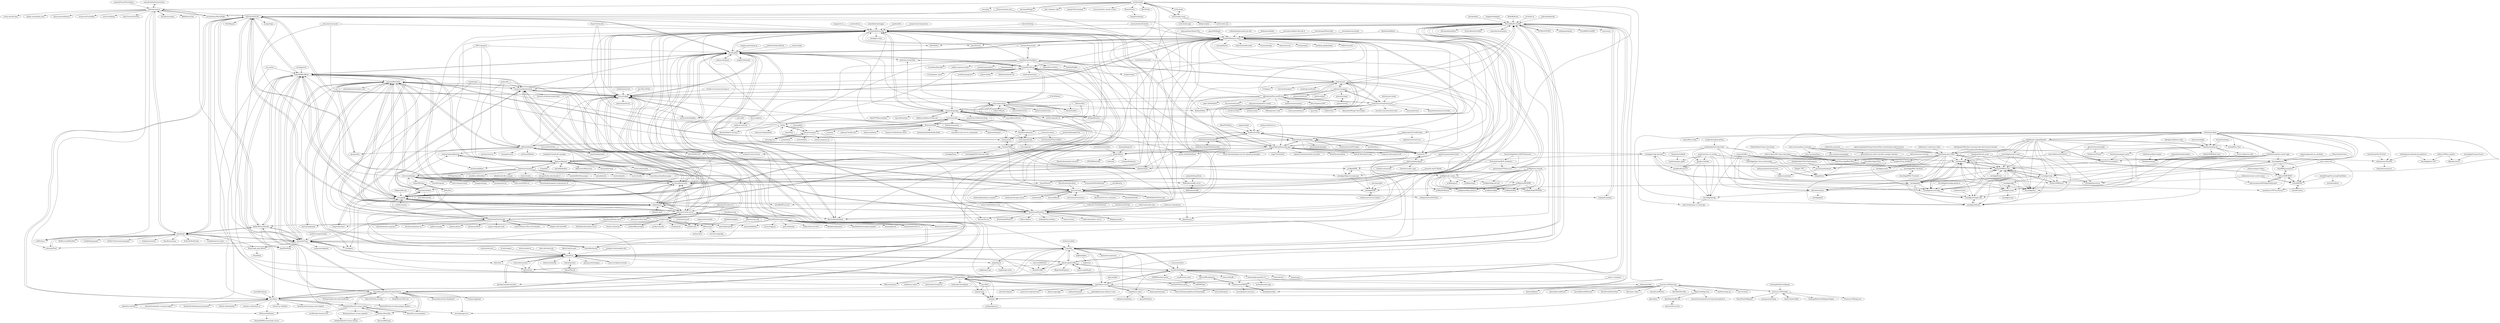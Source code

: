 digraph G {
"samuelmaddock/metastream" -> "calzoneman/sync" ["e"=1]
"jonschoning/espial" -> "epoupon/fileshelter" ["e"=1]
"schollz/hostyoself" -> "schollz/rwtxt" ["e"=1]
"cydrobolt/polr" -> "PrivateBin/PrivateBin" ["e"=1]
"Bubka/2FAuth" -> "szabodanika/microbin" ["e"=1]
"Bubka/2FAuth" -> "stonith404/pingvin-share" ["e"=1]
"filegator/filegator" -> "prasathmani/tinyfilemanager" ["e"=1]
"filegator/filegator" -> "DirectoryLister/DirectoryLister" ["e"=1]
"filegator/filegator" -> "mickael-kerjean/filestash" ["e"=1]
"filegator/filegator" -> "kalcaddle/kodbox" ["e"=1]
"filegator/filegator" -> "sergix44/XBackBone"
"filegator/filegator" -> "projectsend/projectsend"
"filegator/filegator" -> "filebrowser/filebrowser" ["e"=1]
"filegator/filegator" -> "stonith404/pingvin-share"
"filegator/filegator" -> "misterunknown/ifm" ["e"=1]
"filegator/filegator" -> "shlinkio/shlink" ["e"=1]
"filegator/filegator" -> "hestiacp/hestiacp" ["e"=1]
"filegator/filegator" -> "pawelmalak/flame" ["e"=1]
"filegator/filegator" -> "diced/zipline"
"filegator/filegator" -> "coderaiser/cloudcmd"
"filegator/filegator" -> "lrsjng/h5ai" ["e"=1]
"zws-im/zws" -> "sergix44/XBackBone" ["e"=1]
"zws-im/zws" -> "tycrek/ass" ["e"=1]
"pinterest/snappass" -> "jhaals/yopass"
"pinterest/snappass" -> "onetimesecret/onetimesecret"
"pinterest/snappass" -> "pinterest/teletraan" ["e"=1]
"pinterest/snappass" -> "pinterest/knox" ["e"=1]
"pinterest/snappass" -> "pinterest/singer"
"pinterest/snappass" -> "pglombardo/PasswordPusher"
"snibox/snibox" -> "thomiceli/opengist" ["e"=1]
"snibox/snibox" -> "Tygs/0bin" ["e"=1]
"snibox/snibox" -> "silverwind/droppy" ["e"=1]
"hedgedoc/hedgedoc" -> "PrivateBin/PrivateBin" ["e"=1]
"metrue/fx" -> "reddec/trusted-cgi" ["e"=1]
"jhaals/yopass" -> "pglombardo/PasswordPusher"
"jhaals/yopass" -> "pinterest/snappass"
"jhaals/yopass" -> "HemmeligOrg/Hemmelig.app"
"jhaals/yopass" -> "onetimesecret/onetimesecret"
"jhaals/yopass" -> "PrivateBin/PrivateBin"
"jhaals/yopass" -> "cupcakearmy/cryptgeon"
"jhaals/yopass" -> "AndrewPaglusch/FlashPaper"
"jhaals/yopass" -> "smallstep/certificates" ["e"=1]
"jhaals/yopass" -> "algolia/sup3rS3cretMes5age"
"jhaals/yopass" -> "Luzifer/ots"
"jhaals/yopass" -> "root-gg/plik"
"jhaals/yopass" -> "smallwat3r/shhh"
"jhaals/yopass" -> "TwiN/gatus" ["e"=1]
"jhaals/yopass" -> "projectsend/projectsend"
"jhaals/yopass" -> "FairwindsOps/pluto" ["e"=1]
"eikek/docspell" -> "eikek/sharry" ["e"=1]
"onionshare/onionshare" -> "PrivateBin/PrivateBin" ["e"=1]
"ShareDropio/sharedrop" -> "timvisee/send" ["e"=1]
"muety/wakapi" -> "diced/zipline" ["e"=1]
"Rudloff/alltube" -> "PrivateBin/PrivateBin" ["e"=1]
"prism-break/prism-break" -> "Upload/Up1" ["e"=1]
"jcampbell1/simple-file-manager" -> "filegator/filegator" ["e"=1]
"timvisee/ffsend" -> "timvisee/send" ["e"=1]
"traggo/server" -> "szabodanika/microbin" ["e"=1]
"GiantappMan/livewallpaper" -> "Francesco149/weebp" ["e"=1]
"projectsend/projectsend" -> "linagora/linshare" ["e"=1]
"projectsend/projectsend" -> "eikek/sharry"
"projectsend/projectsend" -> "psi-4ward/psitransfer"
"projectsend/projectsend" -> "YouTransfer/YouTransfer"
"projectsend/projectsend" -> "epoupon/fileshelter"
"projectsend/projectsend" -> "stonith404/pingvin-share"
"projectsend/projectsend" -> "sergix44/XBackBone"
"projectsend/projectsend" -> "axeloz/filesharing"
"projectsend/projectsend" -> "root-gg/plik"
"projectsend/projectsend" -> "filegator/filegator"
"projectsend/projectsend" -> "shlinkio/shlink" ["e"=1]
"projectsend/projectsend" -> "Forceu/Gokapi"
"projectsend/projectsend" -> "diced/zipline"
"projectsend/projectsend" -> "timvisee/send"
"projectsend/projectsend" -> "linuxserver/docker-projectsend"
"SpiderOak/Encryptr" -> "Upload/Up1" ["e"=1]
"nuxsmin/sysPass" -> "claudehohl/Stikked" ["e"=1]
"ldidry/lstu" -> "ldidry/lutim"
"ldidry/lstu" -> "ethanal/Nimbus"
"sergix44/XBackBone" -> "tycrek/ass"
"sergix44/XBackBone" -> "diced/zipline"
"sergix44/XBackBone" -> "TannerReynolds/ShareX-Upload-Server"
"sergix44/XBackBone" -> "chibisafe/chibisafe"
"sergix44/XBackBone" -> "AlphaNecron/Void"
"sergix44/XBackBone" -> "BobbyWibowo/lolisafe"
"sergix44/XBackBone" -> "eikek/sharry"
"sergix44/XBackBone" -> "nokonoko/Uguu"
"sergix44/XBackBone" -> "JoeGandy/ShareX-Custom-Upload"
"sergix44/XBackBone" -> "psi-4ward/psitransfer"
"sergix44/XBackBone" -> "projectsend/projectsend"
"sergix44/XBackBone" -> "epoupon/fileshelter"
"sergix44/XBackBone" -> "filegator/filegator"
"sergix44/XBackBone" -> "HaschekSolutions/pictshare"
"sergix44/XBackBone" -> "root-gg/plik"
"dysfunc/ascii-emoji" -> "onetimesecret/onetimesecret" ["e"=1]
"w4/bin" -> "wantguns/bin"
"w4/bin" -> "matze/wastebin"
"w4/bin" -> "epoupon/fileshelter"
"w4/bin" -> "orhun/rustypaste"
"w4/bin" -> "florianjs/Digital-Currency"
"w4/bin" -> "mkaczanowski/pastebin"
"w4/bin" -> "szabodanika/microbin"
"w4/bin" -> "smallwat3r/shhh"
"LycheeOrg/Lychee-v3" -> "HaschekSolutions/pictshare" ["e"=1]
"pydio/cells" -> "pldubouilh/gossa" ["e"=1]
"pydio/cells" -> "filegator/filegator" ["e"=1]
"pydio/cells" -> "Forceu/Gokapi" ["e"=1]
"pydio/cells" -> "projectsend/projectsend" ["e"=1]
"rupa/sprunge" -> "solusipse/fiche"
"rupa/sprunge" -> "ptpb/pb"
"rdegges/ipify-api" -> "root-gg/plik" ["e"=1]
"algolia/sup3rS3cretMes5age" -> "algolia/instantsearch-ios" ["e"=1]
"algolia/sup3rS3cretMes5age" -> "HemmeligOrg/Hemmelig.app"
"algolia/sup3rS3cretMes5age" -> "AndrewPaglusch/FlashPaper"
"blenderskool/blaze" -> "timvisee/send" ["e"=1]
"blenderskool/blaze" -> "stonith404/pingvin-share" ["e"=1]
"DirectoryLister/DirectoryLister" -> "filegator/filegator" ["e"=1]
"DirectoryLister/DirectoryLister" -> "PrivateBin/PrivateBin" ["e"=1]
"sh-dv/hat.sh" -> "PrivateBin/PrivateBin" ["e"=1]
"Wellenline/auddly-server" -> "Wellenline/auddly"
"metakgp/wimp" -> "kshitij10496/hercules"
"metakgp/wimp" -> "metakgp/mftp"
"metakgp/wimp" -> "metakgp/leprechaun"
"metakgp/wimp" -> "metakgp/gyft"
"metakgp/wimp" -> "metakgp/chillzone"
"metakgp/wimp" -> "kshitij10496/lexico"
"metakgp/wimp" -> "metakgp/mfqp"
"metakgp/wimp" -> "kossiitkgp/docs"
"grapheo12/erp_feedback" -> "priyanshux/bunkmeet"
"metakgp/sarathi" -> "lttkgp/falcon"
"pshishodiaa/CP-Resources." -> "shmundhra/Algorithms"
"codex-team/codex.docs" -> "ShaneIsrael/fireshare" ["e"=1]
"9001/copyparty" -> "pldubouilh/gossa" ["e"=1]
"9001/copyparty" -> "filegator/filegator" ["e"=1]
"9001/copyparty" -> "eikek/sharry" ["e"=1]
"9001/copyparty" -> "diced/zipline" ["e"=1]
"zorchenhimer/MovieNight" -> "calzoneman/sync" ["e"=1]
"Francesco149/weebp" -> "SegoCode/AutoWall" ["e"=1]
"Francesco149/weebp" -> "GiantappMan/LiveWallpaperEngine" ["e"=1]
"Francesco149/weebp" -> "Francesco149/oppai-ng" ["e"=1]
"Francesco149/weebp" -> "Francesco149/sharenix"
"Francesco149/weebp" -> "NoisyWinds/Wallpaper" ["e"=1]
"Francesco149/weebp" -> "annagraem/moelang"
"mozilla-services/syncstorage-rs" -> "Forceu/Gokapi" ["e"=1]
"mozilla-services/syncstorage-rs" -> "timvisee/send" ["e"=1]
"learn-awesome/learn-awesome" -> "kata-containers/packaging" ["e"=1]
"learn-awesome/learn-awesome" -> "openshift/cluster-kube-controller-manager-operator" ["e"=1]
"learn-awesome/learn-awesome" -> "learn-awesome/learn"
"learn-awesome/learn-awesome" -> "karnakgp/Karna"
"learn-awesome/learn-awesome" -> "OrkoHunter/gsoc-FAQs"
"pldubouilh/gossa" -> "epoupon/fileshelter"
"pldubouilh/gossa" -> "andreimarcu/linx-server"
"pldubouilh/gossa" -> "misterunknown/ifm" ["e"=1]
"pldubouilh/gossa" -> "jessfraz/s3server"
"pldubouilh/gossa" -> "schollz/cowyo"
"pldubouilh/gossa" -> "AndrewPaglusch/FlashPaper"
"pldubouilh/gossa" -> "ihexxa/quickshare"
"pldubouilh/gossa" -> "xataz/gobrowser"
"pldubouilh/gossa" -> "Forceu/Gokapi"
"pldubouilh/gossa" -> "proofrock/pupcloud"
"pldubouilh/gossa" -> "mickael-kerjean/filestash" ["e"=1]
"pldubouilh/gossa" -> "epoupon/lms" ["e"=1]
"pldubouilh/gossa" -> "szabodanika/microbin"
"pldubouilh/gossa" -> "root-gg/plik"
"pldubouilh/gossa" -> "zer0tonin/Mikochi"
"schollz/rwtxt" -> "schollz/cowyo"
"nokonoko/Pomf" -> "pomf/pomf" ["e"=1]
"nokonoko/Pomf" -> "nokonoko/Uguu" ["e"=1]
"solusipse/fiche" -> "rupa/sprunge"
"solusipse/fiche" -> "mia-0/0x0" ["e"=1]
"solusipse/fiche" -> "ptpb/pb"
"solusipse/fiche" -> "claudehohl/Stikked"
"solusipse/fiche" -> "PrivateBin/PrivateBin"
"solusipse/fiche" -> "toptal/haste-server"
"solusipse/fiche" -> "Tygs/0bin"
"solusipse/fiche" -> "nokonoko/Uguu"
"solusipse/fiche" -> "glowing-bear/glowing-bear" ["e"=1]
"solusipse/fiche" -> "elitak/nixos-infect" ["e"=1]
"solusipse/fiche" -> "dutchcoders/transfer.sh" ["e"=1]
"solusipse/fiche" -> "sebsauvage/ZeroBin"
"solusipse/fiche" -> "leahneukirchen/mblaze" ["e"=1]
"solusipse/fiche" -> "DHowett/spectre"
"solusipse/fiche" -> "Upload/Up1"
"kossiitkgp/email-to-slack" -> "metakgp/metakgp-wiki"
"kossiitkgp/email-to-slack" -> "kshitij10496/hercules"
"kossiitkgp/email-to-slack" -> "kossiitkgp/docs"
"kossiitkgp/email-to-slack" -> "metakgp/mftp"
"nsupdate-info/nsupdate.info" -> "Upload/Up1" ["e"=1]
"TannerReynolds/ShareX-Upload-Server" -> "sergix44/XBackBone"
"TannerReynolds/ShareX-Upload-Server" -> "tycrek/ass"
"TannerReynolds/ShareX-Upload-Server" -> "MrDemonWolf/share"
"TannerReynolds/ShareX-Upload-Server" -> "JoeGandy/ShareX-Custom-Upload"
"TannerReynolds/ShareX-Upload-Server" -> "Xenthys/ShareXen"
"TannerReynolds/ShareX-Upload-Server" -> "aerouk/imageserve"
"TannerReynolds/ShareX-Upload-Server" -> "Androz2091/discord-logs" ["e"=1]
"TannerReynolds/ShareX-Upload-Server" -> "Sank6/Discord-Bot-List" ["e"=1]
"TannerReynolds/ShareX-Upload-Server" -> "shitcorp/discord-bot-dashboard" ["e"=1]
"TannerReynolds/ShareX-Upload-Server" -> "Androz2091/discord-data-package-explorer" ["e"=1]
"TannerReynolds/ShareX-Upload-Server" -> "ShareX/CustomUploaders"
"TannerReynolds/ShareX-Upload-Server" -> "diced/zipline"
"TannerReynolds/ShareX-Upload-Server" -> "BobbyWibowo/lolisafe"
"TannerReynolds/ShareX-Upload-Server" -> "Ctrlpanel-gg/panel" ["e"=1]
"TannerReynolds/ShareX-Upload-Server" -> "MrAugu/simple-discordjs-dashboard" ["e"=1]
"dogbin/dogbin" -> "dogbin/inu"
"Gauraviitkgp/Math-IITKGP-Resources" -> "pshishodiaa/CP-Resources."
"Gauraviitkgp/Math-IITKGP-Resources" -> "TheLethalCode/KGP_Academics"
"BobbyWibowo/lolisafe" -> "chibisafe/chibisafe"
"BobbyWibowo/lolisafe" -> "pomf/pomf"
"BobbyWibowo/lolisafe" -> "nokonoko/Uguu"
"BobbyWibowo/lolisafe" -> "TannerReynolds/ShareX-Upload-Server"
"BobbyWibowo/lolisafe" -> "pomf/MoePanel"
"BobbyWibowo/lolisafe" -> "sergix44/XBackBone"
"DarrenOfficial/dpaste" -> "jordansamuel/PASTE"
"DarrenOfficial/dpaste" -> "enchant97/hasty-paste"
"MrDemonWolf/share" -> "DemonWolfDev/community-server"
"nishnik/CapsNet-PyTorch" -> "athityakumar/DashVis" ["e"=1]
"lordelph/pastebin" -> "jordansamuel/PASTE"
"broncowdd/BoZoN" -> "elrido/ZeroBin" ["e"=1]
"kossiitkgp/GoLang-Classes" -> "dibyadas/read-it"
"kossiitkgp/Open-Source-Internships" -> "kossiitkgp/docs"
"kossiitkgp/Open-Source-Internships" -> "lttkgp/falcon"
"kossiitkgp/Open-Source-Internships" -> "kshitij10496/hercules"
"interaapps/pastefy" -> "Yureien/YABin"
"interaapps/pastefy" -> "Cesura/pastey"
"interaapps/pastefy" -> "WardPearce/paaster"
"anna-is-cute/paste" -> "jordansamuel/PASTE" ["e"=1]
"arnav-t/what-slot" -> "pranitbauva1997/no-distract"
"arnav-t/what-slot" -> "Vipul999ujawane/Gru"
"imgbi/img.bi" -> "imgbi/img.bi-api"
"imgbi/img.bi" -> "imgbi/imgbi-client"
"Xenthys/ShareXen" -> "JoeGandy/ShareX-Custom-Upload"
"Xenthys/ShareXen" -> "Inteliboi/ShareX-Custom-Upload"
"Xenthys/ShareXen" -> "Havenstd06/Limg"
"ihexxa/quickshare" -> "epoupon/fileshelter"
"ihexxa/quickshare" -> "eikek/sharry"
"ihexxa/quickshare" -> "farisc0de/Uploady"
"ihexxa/quickshare" -> "root-gg/plik"
"kshitij10496/lexico" -> "kshitij10496/hercules"
"kshitij10496/lexico" -> "pranitbauva1997/no-distract"
"pinterest/singer" -> "pinterest/orion"
"rohitner/adaptive-filters" -> "rohitner/ERP-BDAY" ["e"=1]
"MagicCap/MagicCap" -> "jiktim/Ram"
"MagicCap/MagicCap" -> "JakeMakesStuff/Cube"
"MagicCap/MagicCap" -> "AuroraCommunity/AuroraCommunity.github.io"
"thealphadollar/set_proxy" -> "metakgp/erp-auto-login"
"thealphadollar/set_proxy" -> "rohitner/ERP-BDAY"
"thealphadollar/set_proxy" -> "metakgp/mftp"
"thealphadollar/set_proxy" -> "kshitij10496/hercules"
"karnakgp/Karna" -> "nishnik/KSNS"
"karnakgp/Karna" -> "kshitij10496/lexico"
"karnakgp/Karna" -> "rohitner/ERP-BDAY"
"karnakgp/Karna" -> "themousepotato/ROSAppsDeployment"
"karnakgp/Karna" -> "Vipul999ujawane/Gru"
"nishnik/KSNS" -> "nishnik/Cafune"
"nishnik/KSNS" -> "rohitner/ERP-BDAY"
"nishnik/Cafune" -> "nishnik/KSNS"
"kossiitkgp/docs" -> "kshitij10496/hercules"
"kshitij10496/hercules" -> "metakgp/metakgp-wiki"
"kshitij10496/hercules" -> "kshitij10496/lexico"
"kshitij10496/hercules" -> "metakgp/mftp"
"kshitij10496/hercules" -> "metakgp/wimp"
"kshitij10496/hercules" -> "metakgp/Kronos"
"kshitij10496/hercules" -> "metakgp/chillzone"
"kshitij10496/hercules" -> "kossiitkgp/docs"
"kshitij10496/hercules" -> "metakgp/erp-auto-login"
"defuse/pastebin" -> "defuse/elfplayer"
"themousepotato/ROSAppsDeployment" -> "rohitner/ERP-BDAY"
"xypnox/dotfiles" -> "lttkgp/falcon"
"xypnox/dotfiles" -> "dibyadas/imagery"
"xypnox/dotfiles" -> "kshitij10496/hercules"
"xypnox/dotfiles" -> "kossiitkgp/design"
"xypnox/dotfiles" -> "Bahi-Khata-App/Bahi-Khata"
"xypnox/dotfiles" -> "metakgp/erp-auto-login"
"JakeMakesStuff/Cube" -> "htbrown/Discord.fm"
"metakgp/Kronos" -> "kshitij10496/hercules"
"athityakumar/DashVis" -> "athityakumar/proxyrc"
"metakgp/chillzone" -> "metakgp/metakgp-wiki"
"shmundhra/Algorithms" -> "pshishodiaa/CP-Resources."
"lttkgp/C-3PO" -> "lttkgp/falcon"
"dibyadas/imagery" -> "kossiitkgp/design"
"dibyadas/imagery" -> "metakgp/gyft2"
"kossiitkgp/design" -> "sahil-shubham/go-rss-slack-app"
"Vipul999ujawane/Gru" -> "rohitner/ERP-BDAY"
"rohitner/ERP-BDAY" -> "Vipul999ujawane/Gru"
"rohitner/ERP-BDAY" -> "themousepotato/ROSAppsDeployment"
"rohitner/ERP-BDAY" -> "nishnik/KSNS"
"rohitner/ERP-BDAY" -> "pranitbauva1997/no-distract"
"H-M-H/Weylus" -> "mtlynch/picoshare" ["e"=1]
"m1k1o/neko" -> "m1k1o/neko-rooms" ["e"=1]
"owncloud/ocis" -> "szabodanika/microbin" ["e"=1]
"chiefonboarding/ChiefOnboarding" -> "siteinspector/siteinspector" ["e"=1]
"chiefonboarding/ChiefOnboarding" -> "smallwat3r/shhh" ["e"=1]
"chiefonboarding/ChiefOnboarding" -> "kibitzr/kibitzr" ["e"=1]
"sist2app/sist2" -> "sergix44/XBackBone" ["e"=1]
"docat-org/docat" -> "reddec/trusted-cgi" ["e"=1]
"nurdism/neko" -> "m1k1o/neko-rooms"
"nurdism/neko" -> "m1k1o/neko" ["e"=1]
"nurdism/neko" -> "Khauri/Turtus"
"nurdism/neko" -> "ionorg/ion" ["e"=1]
"nurdism/neko" -> "psi-4ward/psitransfer"
"nurdism/neko" -> "getmango/Mango" ["e"=1]
"nurdism/neko" -> "calzoneman/sync"
"nurdism/neko" -> "rmountjoy92/DashMachine" ["e"=1]
"nurdism/neko" -> "peer-calls/peer-calls" ["e"=1]
"nurdism/neko" -> "giongto35/cloud-game" ["e"=1]
"nurdism/neko" -> "zorchenhimer/MovieNight" ["e"=1]
"nurdism/neko" -> "rviscarra/webrtc-remote-screen" ["e"=1]
"nurdism/neko" -> "Discord-Datamining/Discord-Datamining" ["e"=1]
"nurdism/neko" -> "XiovV/Golty"
"nurdism/neko" -> "Wellenline/auddly-server"
"diced/zipline" -> "sergix44/XBackBone"
"diced/zipline" -> "tycrek/ass"
"diced/zipline" -> "chibisafe/chibisafe"
"diced/zipline" -> "stonith404/pingvin-share"
"diced/zipline" -> "pelican-dev/panel" ["e"=1]
"diced/zipline" -> "pocket-id/pocket-id" ["e"=1]
"diced/zipline" -> "szabodanika/microbin"
"diced/zipline" -> "ShaneIsrael/fireshare"
"diced/zipline" -> "azukaar/Cosmos-Server" ["e"=1]
"diced/zipline" -> "CaramelFur/Picsur"
"diced/zipline" -> "MauriceNino/dashdot" ["e"=1]
"diced/zipline" -> "Forceu/Gokapi"
"diced/zipline" -> "moghtech/komodo" ["e"=1]
"diced/zipline" -> "andrii-kryvoviaz/slink" ["e"=1]
"diced/zipline" -> "TannerReynolds/ShareX-Upload-Server"
"audreyt/ethercalc" -> "Upload/Up1" ["e"=1]
"aind-containers/aind" -> "silverwind/droppy" ["e"=1]
"epoupon/lms" -> "epoupon/fileshelter" ["e"=1]
"bilde2910/Hauk" -> "smallwat3r/shhh" ["e"=1]
"kenperlin/chalktalk" -> "mnielsen/magic_paper" ["e"=1]
"lavabit/magma" -> "Upload/Up1" ["e"=1]
"shaarli/Shaarli" -> "PrivateBin/PrivateBin" ["e"=1]
"cryptpad/cryptpad" -> "PrivateBin/PrivateBin" ["e"=1]
"museofficial/muse" -> "tycrek/ass" ["e"=1]
"TheLethalCode/KGP_Academics" -> "metakgp/fERP"
"TheLethalCode/KGP_Academics" -> "pshishodiaa/CP-Resources."
"TheLethalCode/KGP_Academics" -> "proffapt/fERP"
"ptpb/pb" -> "sudokode/pbwww"
"ptpb/pb" -> "rupa/sprunge"
"gh2o/digitalocean-debian-to-arch" -> "ptpb/pb" ["e"=1]
"toptal/haste-server" -> "toptal/haste-client"
"toptal/haste-server" -> "claudehohl/Stikked"
"toptal/haste-server" -> "PrivateBin/PrivateBin"
"toptal/haste-server" -> "thelounge/thelounge" ["e"=1]
"toptal/haste-server" -> "chibisafe/chibisafe"
"toptal/haste-server" -> "pterodactyl/panel" ["e"=1]
"toptal/haste-server" -> "solusipse/fiche"
"toptal/haste-server" -> "TannerReynolds/ShareX-Upload-Server"
"toptal/haste-server" -> "Tygs/0bin"
"toptal/haste-server" -> "diced/zipline"
"toptal/haste-server" -> "Discord-Datamining/Discord-Datamining" ["e"=1]
"toptal/haste-server" -> "powercord-org/powercord" ["e"=1]
"toptal/haste-server" -> "pelican-eggs/eggs" ["e"=1]
"toptal/haste-server" -> "pomf/pomf"
"toptal/haste-server" -> "dzikoysk/reposilite" ["e"=1]
"mailcow/mailcow" -> "Upload/Up1" ["e"=1]
"lithammer/go-wiki" -> "peterhellberg/wiki"
"SegoCode/AutoWall" -> "Francesco149/weebp" ["e"=1]
"JLiscom/StoreDown" -> "proofrock/pupcloud" ["e"=1]
"softvar/awesome-startups" -> "Bahi-Khata-App/Bahi-Khata" ["e"=1]
"reddec/trusted-cgi" -> "florianjs/Digital-Currency"
"linagora/linshare" -> "projectsend/projectsend" ["e"=1]
"Francesco149/sharenix" -> "ArsenArsen/KShare" ["e"=1]
"Francesco149/sharenix" -> "ShareXin/ShareXin"
"Francesco149/sharenix" -> "cmdrkotori/mpc-qt" ["e"=1]
"Francesco149/sharenix" -> "MagicCap/MagicCap"
"Francesco149/sharenix" -> "z411/trackma" ["e"=1]
"Francesco149/sharenix" -> "diamondburned/6cord" ["e"=1]
"Francesco149/sharenix" -> "tycrek/ass"
"Francesco149/sharenix" -> "leovoel/BeautifulDiscord" ["e"=1]
"Francesco149/sharenix" -> "Francesco149/weebp"
"Francesco149/sharenix" -> "KevinParnell/OneeChan" ["e"=1]
"Francesco149/sharenix" -> "TannerReynolds/ShareX-Upload-Server"
"Francesco149/sharenix" -> "aerouk/imageserve"
"Francesco149/sharenix" -> "ekisu/mpv-webm" ["e"=1]
"yask123/Instant-Music-Downloader" -> "YouTransfer/YouTransfer" ["e"=1]
"saljam/webwormhole" -> "schollz/rwtxt" ["e"=1]
"actionsflow/actionsflow" -> "kibitzr/kibitzr" ["e"=1]
"smallwat3r/shhh" -> "Luzifer/ots"
"smallwat3r/shhh" -> "AndrewPaglusch/FlashPaper"
"smallwat3r/shhh" -> "siteinspector/siteinspector"
"toptal/haste-client" -> "toptal/haste-server"
"toptal/haste-client" -> "diethnis/standalones"
"toptal/haste-client" -> "ajryan/WinHaste"
"TobiasPankner/Teams-Auto-Joiner" -> "atharva-lipare/MS-Teams-Auto-Joiner" ["e"=1]
"ethanal/Nimbus" -> "ldidry/lstu"
"atharva-lipare/MS-Teams-Auto-Joiner" -> "grapheo12/erp_feedback"
"atharva-lipare/MS-Teams-Auto-Joiner" -> "metakgp/sarathi"
"atharva-lipare/MS-Teams-Auto-Joiner" -> "Bahi-Khata-App/Bahi-Khata"
"atharva-lipare/MS-Teams-Auto-Joiner" -> "metakgp/erp-auto-login"
"kossiitkgp/KWoC-Backend" -> "lttkgp/falcon"
"kossiitkgp/KWoC-Backend" -> "kossiitkgp/KWoC-Frontend"
"Wellenline/auddly" -> "Wellenline/auddly-server"
"Khauri/Turtus" -> "SimplyLinn/bunny"
"clickatell/clickatell-python" -> "OrkoHunter/nxcpy"
"htbrown/Discord.fm" -> "JakeMakesStuff/Cube"
"Bahi-Khata-App/Bahi-Khata" -> "lttkgp/falcon"
"Bahi-Khata-App/Bahi-Khata" -> "kshitij10496/hercules"
"tycrek/ass" -> "sergix44/XBackBone"
"tycrek/ass" -> "diced/zipline"
"tycrek/ass" -> "TannerReynolds/ShareX-Upload-Server"
"tycrek/ass" -> "Facinorous-420/dick"
"tycrek/ass" -> "AlphaNecron/Void"
"tycrek/ass" -> "chibisafe/chibisafe"
"tycrek/ass" -> "JoeGandy/ShareX-Custom-Upload"
"tycrek/ass" -> "zhensherlock/company-autocomplete" ["e"=1]
"tycrek/ass" -> "zhensherlock/webrtc-streamer-helper" ["e"=1]
"tycrek/ass" -> "ShadowMusk/QingLong-framework" ["e"=1]
"tycrek/ass" -> "lambda-client/lambda" ["e"=1]
"tycrek/ass" -> "MrDemonWolf/share"
"tycrek/ass" -> "Xenthys/ShareXen"
"tycrek/ass" -> "Androz2091/discord-data-package-explorer" ["e"=1]
"tycrek/ass" -> "interface-ui/interface-ui" ["e"=1]
"tahoe-lafs/tahoe-lafs" -> "Upload/Up1" ["e"=1]
"kern/filepizza" -> "timvisee/send" ["e"=1]
"ovh/the-bastion" -> "root-gg/plik" ["e"=1]
"timvisee/send" -> "timvisee/ffsend" ["e"=1]
"timvisee/send" -> "timvisee/send-instances" ["e"=1]
"timvisee/send" -> "Forceu/Gokapi"
"timvisee/send" -> "stonith404/pingvin-share"
"timvisee/send" -> "libredirect/browser_extension" ["e"=1]
"timvisee/send" -> "PrivateBin/PrivateBin"
"timvisee/send" -> "schlagmichdoch/PairDrop" ["e"=1]
"timvisee/send" -> "libreddit/libreddit" ["e"=1]
"timvisee/send" -> "HACKERALERT/Picocrypt" ["e"=1]
"timvisee/send" -> "szabodanika/microbin"
"timvisee/send" -> "thedaviddelta/lingva-translate" ["e"=1]
"timvisee/send" -> "psi-4ward/psitransfer"
"timvisee/send" -> "cryptpad/cryptpad" ["e"=1]
"timvisee/send" -> "benbusby/whoogle-search" ["e"=1]
"timvisee/send" -> "mozilla/send" ["e"=1]
"kalcaddle/kodbox" -> "filegator/filegator" ["e"=1]
"cupcakearmy/cryptgeon" -> "CorentinTh/enclosed" ["e"=1]
"cupcakearmy/cryptgeon" -> "szabodanika/microbin"
"cupcakearmy/cryptgeon" -> "beromir/Servas" ["e"=1]
"cupcakearmy/cryptgeon" -> "pasteburn/pasteburn"
"cupcakearmy/cryptgeon" -> "jhaals/yopass"
"cupcakearmy/cryptgeon" -> "lidalao/ServerStatus" ["e"=1]
"cupcakearmy/cryptgeon" -> "WardPearce/paaster"
"cupcakearmy/cryptgeon" -> "nirui/sshwifty" ["e"=1]
"cupcakearmy/cryptgeon" -> "TheYoke/PngBin" ["e"=1]
"cupcakearmy/cryptgeon" -> "LucienShui/PasteMe" ["e"=1]
"cupcakearmy/cryptgeon" -> "CaramelFur/Picsur"
"cupcakearmy/cryptgeon" -> "wikihost-opensource/als" ["e"=1]
"cupcakearmy/cryptgeon" -> "liuquanhao/moyu"
"cupcakearmy/cryptgeon" -> "HemmeligOrg/Hemmelig.app"
"cupcakearmy/cryptgeon" -> "ShaneIsrael/fireshare"
"mediacms-io/mediacms" -> "ShaneIsrael/fireshare" ["e"=1]
"miroslavpejic85/mirotalk" -> "stonith404/pingvin-share" ["e"=1]
"searxng/searxng-docker" -> "stonith404/pingvin-share" ["e"=1]
"kabukky/journey" -> "lithammer/go-wiki" ["e"=1]
"pglombardo/PasswordPusher" -> "onetimesecret/onetimesecret"
"pglombardo/PasswordPusher" -> "jhaals/yopass"
"pglombardo/PasswordPusher" -> "amidaware/tacticalrmm" ["e"=1]
"pglombardo/PasswordPusher" -> "Bubka/2FAuth" ["e"=1]
"pglombardo/PasswordPusher" -> "stonith404/pingvin-share"
"pglombardo/PasswordPusher" -> "HemmeligOrg/Hemmelig.app"
"pglombardo/PasswordPusher" -> "szabodanika/microbin"
"pglombardo/PasswordPusher" -> "PrivateBin/PrivateBin"
"pglombardo/PasswordPusher" -> "KelvinTegelaar/CIPP" ["e"=1]
"pglombardo/PasswordPusher" -> "shlinkio/shlink" ["e"=1]
"pglombardo/PasswordPusher" -> "Kovah/LinkAce" ["e"=1]
"pglombardo/PasswordPusher" -> "timvisee/send"
"pglombardo/PasswordPusher" -> "jokob-sk/NetAlertX" ["e"=1]
"pglombardo/PasswordPusher" -> "docusealco/docuseal" ["e"=1]
"pglombardo/PasswordPusher" -> "alexjustesen/speedtest-tracker" ["e"=1]
"techno-tim/littlelink-server" -> "ShaneIsrael/fireshare" ["e"=1]
"Sonerezh/sonerezh" -> "Upload/Up1" ["e"=1]
"Sonerezh/sonerezh" -> "ldidry/lutim" ["e"=1]
"HemmeligOrg/Hemmelig.app" -> "szabodanika/microbin"
"HemmeligOrg/Hemmelig.app" -> "mag37/dockcheck" ["e"=1]
"HemmeligOrg/Hemmelig.app" -> "AndrewPaglusch/FlashPaper"
"HemmeligOrg/Hemmelig.app" -> "Luzifer/ots"
"HemmeligOrg/Hemmelig.app" -> "IgnisDa/ryot" ["e"=1]
"HemmeligOrg/Hemmelig.app" -> "xavier-hernandez/goaccess-for-nginxproxymanager" ["e"=1]
"HemmeligOrg/Hemmelig.app" -> "Forceu/Gokapi"
"HemmeligOrg/Hemmelig.app" -> "stonith404/pingvin-share"
"HemmeligOrg/Hemmelig.app" -> "OliveTin/OliveTin" ["e"=1]
"HemmeligOrg/Hemmelig.app" -> "loganmarchione/homelab-svg-assets" ["e"=1]
"HemmeligOrg/Hemmelig.app" -> "RoastSlav/quickdrop" ["e"=1]
"HemmeligOrg/Hemmelig.app" -> "Sathvik-Rao/ClipCascade" ["e"=1]
"HemmeligOrg/Hemmelig.app" -> "jordan-dalby/ByteStash" ["e"=1]
"HemmeligOrg/Hemmelig.app" -> "composecraft/composecraft" ["e"=1]
"HemmeligOrg/Hemmelig.app" -> "azukaar/Cosmos-Server" ["e"=1]
"sendgrid/sendgrid-python" -> "sendgrid/python-http-client" ["e"=1]
"HACKERALERT/Picocrypt" -> "timvisee/send" ["e"=1]
"openspeedtest/Speed-Test" -> "stonith404/pingvin-share" ["e"=1]
"dullage/flatnotes" -> "stonith404/pingvin-share" ["e"=1]
"dullage/flatnotes" -> "szabodanika/microbin" ["e"=1]
"jacebrowning/memegen" -> "nokonoko/Uguu" ["e"=1]
"nokonoko/Uguu" -> "pomf/pomf"
"nokonoko/Uguu" -> "nokonoko/Pomf" ["e"=1]
"nokonoko/Uguu" -> "BobbyWibowo/lolisafe"
"nokonoko/Uguu" -> "chibisafe/chibisafe"
"nokonoko/Uguu" -> "pomf/MoePanel"
"nokonoko/Uguu" -> "epoupon/fileshelter"
"nokonoko/Uguu" -> "sergix44/XBackBone"
"nokonoko/Uguu" -> "axeloz/filesharing"
"nokonoko/Uguu" -> "Rouji/single_php_filehost"
"nokonoko/Uguu" -> "Upload/Up1"
"nokonoko/Uguu" -> "root-gg/plik"
"nokonoko/Uguu" -> "eikek/sharry"
"nokonoko/Uguu" -> "Tygs/0bin"
"nokonoko/Uguu" -> "stv0g/gose"
"nokonoko/Uguu" -> "maxpowa/nodepomf"
"typpo/textbelt" -> "smallwat3r/shhh" ["e"=1]
"root-gg/plik" -> "psi-4ward/psitransfer"
"root-gg/plik" -> "epoupon/fileshelter"
"root-gg/plik" -> "eikek/sharry"
"root-gg/plik" -> "andreimarcu/linx-server"
"root-gg/plik" -> "Forceu/Gokapi"
"root-gg/plik" -> "ldidry/lufi"
"root-gg/plik" -> "YouTransfer/YouTransfer"
"root-gg/plik" -> "ovh/the-bastion" ["e"=1]
"root-gg/plik" -> "projectsend/projectsend"
"root-gg/plik" -> "sergix44/XBackBone"
"root-gg/plik" -> "stv0g/gose"
"root-gg/plik" -> "ihexxa/quickshare"
"root-gg/plik" -> "zelon88/HRConvert2" ["e"=1]
"root-gg/plik" -> "mtlynch/picoshare"
"root-gg/plik" -> "szabodanika/microbin"
"glotcode/glot" -> "toptal/haste-server" ["e"=1]
"praneeth-rdy/CV-Buddy" -> "metakgp/iitkgp-erp-login-pypi"
"delight-im/FreeGeoDB" -> "YouTransfer/YouTransfer" ["e"=1]
"ajanata/PretendYoureXyzzy" -> "calzoneman/sync" ["e"=1]
"almarklein/timetagger" -> "szabodanika/microbin" ["e"=1]
"Forceu/Gokapi" -> "eikek/sharry"
"Forceu/Gokapi" -> "stonith404/pingvin-share"
"Forceu/Gokapi" -> "szabodanika/microbin"
"Forceu/Gokapi" -> "root-gg/plik"
"Forceu/Gokapi" -> "timvisee/send"
"Forceu/Gokapi" -> "diced/zipline"
"Forceu/Gokapi" -> "mtlynch/picoshare"
"Forceu/Gokapi" -> "epoupon/fileshelter"
"Forceu/Gokapi" -> "ShaneIsrael/fireshare"
"Forceu/Gokapi" -> "psi-4ward/psitransfer"
"Forceu/Gokapi" -> "OliveTin/OliveTin" ["e"=1]
"Forceu/Gokapi" -> "Kovah/LinkAce" ["e"=1]
"Forceu/Gokapi" -> "HemmeligOrg/Hemmelig.app"
"Forceu/Gokapi" -> "jmbannon/ytdl-sub" ["e"=1]
"Forceu/Gokapi" -> "chibisafe/chibisafe"
"statping-ng/statping-ng" -> "diced/zipline" ["e"=1]
"timvisee/send-instances" -> "timvisee/send" ["e"=1]
"orhun/gpg-tui" -> "orhun/rustypaste" ["e"=1]
"saketkc/fos-proposals" -> "OrkoHunter/gsoc-FAQs" ["e"=1]
"Upload/Up1" -> "sebsauvage/ZeroBin"
"Upload/Up1" -> "Upload/upclient"
"Upload/Up1" -> "imgbi/img.bi"
"Upload/Up1" -> "ldidry/lutim"
"Upload/Up1" -> "Sonerezh/sonerezh" ["e"=1]
"Upload/Up1" -> "Tygs/0bin"
"Upload/Up1" -> "ldidry/lufi"
"Upload/Up1" -> "prism-break/prism-break" ["e"=1]
"Upload/Up1" -> "elrido/ZeroBin"
"Upload/Up1" -> "nokonoko/Uguu"
"Upload/Up1" -> "redmatrix/hubzilla" ["e"=1]
"Upload/Up1" -> "glowing-bear/glowing-bear" ["e"=1]
"Upload/Up1" -> "DHowett/spectre"
"Upload/Up1" -> "openspace42/aenigma"
"Upload/Up1" -> "andreimarcu/linx-server"
"spookbite/kronos2.0" -> "kossiitkgp/design"
"orhun/rustypaste" -> "orhun/rustypaste-cli"
"orhun/rustypaste" -> "matze/wastebin"
"orhun/rustypaste" -> "orhun/gpg-tui" ["e"=1]
"orhun/rustypaste" -> "printfn/fend" ["e"=1]
"orhun/rustypaste" -> "wantguns/bin"
"orhun/rustypaste" -> "w4/bin"
"orhun/rustypaste" -> "orhun/dotfiles"
"varbhat/exatorrent" -> "Forceu/Gokapi" ["e"=1]
"apugoneappu/ask_me_anything" -> "karnakgp/Karna" ["e"=1]
"ZizzyDizzyMC/linx-server" -> "Seb3thehacker/sphinx-server"
"ZizzyDizzyMC/linx-server" -> "andreimarcu/linx-server"
"ShareX/CustomUploaders" -> "JoeGandy/ShareX-Custom-Upload"
"ShareX/CustomUploaders" -> "TannerReynolds/ShareX-Upload-Server"
"Upload/upclient" -> "Upload/ShareX"
"wantguns/bin" -> "matze/wastebin"
"wantguns/bin" -> "Yureien/YABin"
"wantguns/bin" -> "w4/bin"
"gregordr/ImageStore" -> "Wellenline/auddly-server" ["e"=1]
"screensy/screensy" -> "miroslavpejic85/mirotalkbro" ["e"=1]
"screensy/screensy" -> "wantguns/bin"
"pinterest/orion" -> "pinterest/singer"
"morse-talk/morse-talk" -> "OrkoHunter/nxcpy"
"m1k1o/neko-rooms" -> "m1k1o/neko" ["e"=1]
"m1k1o/neko-rooms" -> "m1k1o/neko-vpn"
"m1k1o/neko-rooms" -> "m1k1o/neko-apps"
"m1k1o/neko-rooms" -> "nurdism/neko"
"m1k1o/neko-rooms" -> "debloper/xplex" ["e"=1]
"siteinspector/siteinspector" -> "chiefonboarding/ChiefOnboarding" ["e"=1]
"siteinspector/siteinspector" -> "kibitzr/kibitzr"
"siteinspector/siteinspector" -> "smallwat3r/shhh"
"Upload/ShareX" -> "Upload/upclient"
"kossiitkgp/KWoC-Frontend" -> "kossiitkgp/KWoC-Backend"
"thealphadollar/GSoCOrgFrequency" -> "priyanshux/bunkmeet"
"priyanshux/bunkmeet" -> "sheharyaar/ptokax"
"Tygs/0bin" -> "sebsauvage/ZeroBin"
"Tygs/0bin" -> "PrivateBin/PrivateBin"
"Tygs/0bin" -> "claudehohl/Stikked"
"Tygs/0bin" -> "Upload/Up1"
"Tygs/0bin" -> "epoupon/fileshelter"
"Tygs/0bin" -> "ptpb/pb"
"Tygs/0bin" -> "nokonoko/Uguu"
"Tygs/0bin" -> "DHowett/spectre"
"Tygs/0bin" -> "dogbin/dogbin"
"Tygs/0bin" -> "jordansamuel/PASTE"
"Tygs/0bin" -> "AndrewPaglusch/FlashPaper"
"Tygs/0bin" -> "imgbi/img.bi"
"Tygs/0bin" -> "elrido/ZeroBin"
"Tygs/0bin" -> "toptal/haste-server"
"Tygs/0bin" -> "alainmeier/cryptonote"
"LinkStackOrg/LinkStack" -> "diced/zipline" ["e"=1]
"CaramelFur/Picsur" -> "andrii-kryvoviaz/slink" ["e"=1]
"CaramelFur/Picsur" -> "diced/zipline"
"CaramelFur/Picsur" -> "ShaneIsrael/fireshare"
"CaramelFur/Picsur" -> "xavier-hernandez/goaccess-for-nginxproxymanager" ["e"=1]
"CaramelFur/Picsur" -> "stonith404/pingvin-share"
"CaramelFur/Picsur" -> "enchant97/hasty-paste"
"CaramelFur/Picsur" -> "icret/EasyImages2.0" ["e"=1]
"CaramelFur/Picsur" -> "jaaksii/sublink" ["e"=1]
"CaramelFur/Picsur" -> "dullage/flatnotes" ["e"=1]
"CaramelFur/Picsur" -> "thomiceli/opengist"
"CaramelFur/Picsur" -> "mtlynch/picoshare"
"CaramelFur/Picsur" -> "sergix44/XBackBone"
"CaramelFur/Picsur" -> "Dan6erbond/share-me"
"CaramelFur/Picsur" -> "mdshack/shotshare"
"CaramelFur/Picsur" -> "msgbyte/tianji" ["e"=1]
"szabodanika/microbin" -> "stonith404/pingvin-share"
"szabodanika/microbin" -> "OliveTin/OliveTin" ["e"=1]
"szabodanika/microbin" -> "Forceu/Gokapi"
"szabodanika/microbin" -> "sissbruecker/linkding" ["e"=1]
"szabodanika/microbin" -> "PrivateBin/PrivateBin"
"szabodanika/microbin" -> "HemmeligOrg/Hemmelig.app"
"szabodanika/microbin" -> "diced/zipline"
"szabodanika/microbin" -> "pawelmalak/flame" ["e"=1]
"szabodanika/microbin" -> "IgnisDa/ryot" ["e"=1]
"szabodanika/microbin" -> "MauriceNino/dashdot" ["e"=1]
"szabodanika/microbin" -> "thomiceli/opengist"
"szabodanika/microbin" -> "ellite/Wallos" ["e"=1]
"szabodanika/microbin" -> "azukaar/Cosmos-Server" ["e"=1]
"szabodanika/microbin" -> "ajnart/homarr" ["e"=1]
"szabodanika/microbin" -> "AnalogJ/scrutiny" ["e"=1]
"MaxLeiter/Drift" -> "thomiceli/opengist"
"MaxLeiter/Drift" -> "matze/wastebin"
"MaxLeiter/Drift" -> "transitive-bullshit/next-movie" ["e"=1]
"MaxLeiter/Drift" -> "szabodanika/microbin"
"MaxLeiter/Drift" -> "MauriceNino/dashdot" ["e"=1]
"MaxLeiter/Drift" -> "WardPearce/paaster"
"MaxLeiter/Drift" -> "mtlynch/picoshare"
"MaxLeiter/Drift" -> "SashenJayathilaka/Airbnb-Build" ["e"=1]
"MaxLeiter/Drift" -> "vercel/next-react-server-components" ["e"=1]
"MaxLeiter/Drift" -> "phntxx/dashboard" ["e"=1]
"MaxLeiter/Drift" -> "interaapps/pastefy"
"MaxLeiter/Drift" -> "Forceu/Gokapi"
"MaxLeiter/Drift" -> "lus/pasty" ["e"=1]
"MaxLeiter/Drift" -> "sadmann7/netflx-web" ["e"=1]
"MaxLeiter/Drift" -> "planetscale/beam" ["e"=1]
"MauriceNino/dashdot" -> "stonith404/pingvin-share" ["e"=1]
"MauriceNino/dashdot" -> "diced/zipline" ["e"=1]
"gnmyt/MySpeed" -> "stonith404/pingvin-share" ["e"=1]
"stonith404/pingvin-share" -> "diced/zipline"
"stonith404/pingvin-share" -> "pocket-id/pocket-id" ["e"=1]
"stonith404/pingvin-share" -> "szabodanika/microbin"
"stonith404/pingvin-share" -> "ellite/Wallos" ["e"=1]
"stonith404/pingvin-share" -> "henrygd/beszel" ["e"=1]
"stonith404/pingvin-share" -> "schlagmichdoch/PairDrop" ["e"=1]
"stonith404/pingvin-share" -> "Forceu/Gokapi"
"stonith404/pingvin-share" -> "ajnart/homarr" ["e"=1]
"stonith404/pingvin-share" -> "linkwarden/linkwarden" ["e"=1]
"stonith404/pingvin-share" -> "louislam/dockge" ["e"=1]
"stonith404/pingvin-share" -> "tobychui/zoraxy" ["e"=1]
"stonith404/pingvin-share" -> "fosrl/pangolin" ["e"=1]
"stonith404/pingvin-share" -> "karakeep-app/karakeep" ["e"=1]
"stonith404/pingvin-share" -> "C4illin/ConvertX" ["e"=1]
"stonith404/pingvin-share" -> "CorentinTh/enclosed" ["e"=1]
"coderaiser/cloudcmd" -> "efeiefei/node-file-manager" ["e"=1]
"coderaiser/cloudcmd" -> "filegator/filegator"
"coderaiser/cloudcmd" -> "butlerx/wetty" ["e"=1]
"coderaiser/cloudcmd" -> "mickael-kerjean/filestash" ["e"=1]
"coderaiser/cloudcmd" -> "prasathmani/tinyfilemanager" ["e"=1]
"coderaiser/cloudcmd" -> "psi-4ward/psitransfer"
"coderaiser/cloudcmd" -> "nirui/sshwifty" ["e"=1]
"coderaiser/cloudcmd" -> "jlesage/docker-jdownloader-2" ["e"=1]
"coderaiser/cloudcmd" -> "root-gg/plik"
"coderaiser/cloudcmd" -> "psolom/RichFilemanager" ["e"=1]
"coderaiser/cloudcmd" -> "pyload/pyload" ["e"=1]
"coderaiser/cloudcmd" -> "cloudcmd/gritty"
"coderaiser/cloudcmd" -> "LTD-Beget/sprutio" ["e"=1]
"coderaiser/cloudcmd" -> "bastillion-io/Bastillion" ["e"=1]
"coderaiser/cloudcmd" -> "silverwind/droppy"
"dokuwiki/dokuwiki" -> "PrivateBin/PrivateBin" ["e"=1]
"marcopiovanello/yt-dlp-web-ui" -> "stonith404/pingvin-share" ["e"=1]
"pawelmalak/snippet-box" -> "interaapps/pastefy" ["e"=1]
"mtlynch/picoshare" -> "stonith404/pingvin-share"
"mtlynch/picoshare" -> "Forceu/Gokapi"
"mtlynch/picoshare" -> "Lakr233/Rayon" ["e"=1]
"mtlynch/picoshare" -> "szabodanika/microbin"
"mtlynch/picoshare" -> "eikek/sharry"
"mtlynch/picoshare" -> "inventree/InvenTree" ["e"=1]
"mtlynch/picoshare" -> "MauriceNino/dashdot" ["e"=1]
"mtlynch/picoshare" -> "root-gg/plik"
"mtlynch/picoshare" -> "dullage/flatnotes" ["e"=1]
"mtlynch/picoshare" -> "CaramelFur/Picsur"
"mtlynch/picoshare" -> "photoview/photoview" ["e"=1]
"mtlynch/picoshare" -> "Bubka/2FAuth" ["e"=1]
"mtlynch/picoshare" -> "Kovah/LinkAce" ["e"=1]
"mtlynch/picoshare" -> "thomiceli/opengist"
"mtlynch/picoshare" -> "timvisee/send"
"sigoden/dufs" -> "szabodanika/microbin" ["e"=1]
"Syncplay/syncplay" -> "calzoneman/sync" ["e"=1]
"Just-Moh-it/Pckd" -> "Forceu/Gokapi" ["e"=1]
"Lodestone-Team/lodestone" -> "ShaneIsrael/fireshare" ["e"=1]
"Lakr233/Rayon" -> "mtlynch/picoshare" ["e"=1]
"andreimarcu/linx-server" -> "ZizzyDizzyMC/linx-server"
"andreimarcu/linx-server" -> "root-gg/plik"
"andreimarcu/linx-server" -> "psi-4ward/psitransfer"
"andreimarcu/linx-server" -> "pldubouilh/gossa"
"andreimarcu/linx-server" -> "andreimarcu/linx-client"
"andreimarcu/linx-server" -> "HaschekSolutions/pictshare"
"andreimarcu/linx-server" -> "eikek/sharry"
"andreimarcu/linx-server" -> "epoupon/fileshelter"
"andreimarcu/linx-server" -> "Forceu/Gokapi"
"andreimarcu/linx-server" -> "silverwind/droppy"
"andreimarcu/linx-server" -> "Upload/Up1"
"andreimarcu/linx-server" -> "schollz/cowyo"
"andreimarcu/linx-server" -> "sergix44/XBackBone"
"andreimarcu/linx-server" -> "cloudron-io/meemo" ["e"=1]
"andreimarcu/linx-server" -> "YouTransfer/YouTransfer"
"revoltchat/self-hosted" -> "ShaneIsrael/fireshare" ["e"=1]
"revoltchat/self-hosted" -> "CaramelFur/Picsur" ["e"=1]
"EsperoTech/yaade" -> "szabodanika/microbin" ["e"=1]
"EsperoTech/yaade" -> "MaxLeiter/Drift" ["e"=1]
"EsperoTech/yaade" -> "Forceu/Gokapi" ["e"=1]
"ldidry/lufi" -> "ldidry/lutim"
"metakgp/iit-kgp-network" -> "metakgp/iitkgp-erp-login-pypi"
"metakgp/iit-kgp-network" -> "priyanshux/bunkmeet"
"metakgp/iit-kgp-network" -> "metakgp/gyft"
"metakgp/iit-kgp-network" -> "metakgp/mftp"
"metakgp/iit-kgp-network" -> "spookbite/kronos2.0"
"proffapt/own-youtube" -> "proffapt/code-runner"
"proffapt/own-youtube" -> "proffapt/proffapt.github.io"
"proffapt/own-youtube" -> "proffapt/gsync"
"proffapt/own-youtube" -> "proffapt/proffapt"
"proffapt/own-youtube" -> "proffapt/whapc"
"proffapt/own-youtube" -> "proffapt/myREADME"
"proffapt/own-youtube" -> "proffapt/dotfiles"
"proffapt/own-youtube" -> "proffapt/DogeIITKGPBot"
"proffapt/own-youtube" -> "proffapt/bodhitree"
"proffapt/own-youtube" -> "proffapt/iitkgp-pds-lab"
"YouTransfer/YouTransfer" -> "psi-4ward/psitransfer"
"YouTransfer/YouTransfer" -> "projectsend/projectsend"
"YouTransfer/YouTransfer" -> "delight-im/FreeGeoDB" ["e"=1]
"YouTransfer/YouTransfer" -> "root-gg/plik"
"YouTransfer/YouTransfer" -> "silverwind/droppy"
"YouTransfer/YouTransfer" -> "andreimarcu/linx-server"
"YouTransfer/YouTransfer" -> "odewahn/docker-jumpstart" ["e"=1]
"YouTransfer/YouTransfer" -> "linagora/linshare" ["e"=1]
"YouTransfer/YouTransfer" -> "devinhunt/typebase.css" ["e"=1]
"YouTransfer/YouTransfer" -> "jayfk/statuspage" ["e"=1]
"YouTransfer/YouTransfer" -> "henryboldi/felony" ["e"=1]
"YouTransfer/YouTransfer" -> "getkaiwa/kaiwa" ["e"=1]
"YouTransfer/YouTransfer" -> "yask123/Instant-Music-Downloader" ["e"=1]
"YouTransfer/YouTransfer" -> "benhmoore/Knwl" ["e"=1]
"YouTransfer/YouTransfer" -> "paperwork/paperwork" ["e"=1]
"ShaneIsrael/fireshare" -> "diced/zipline"
"ShaneIsrael/fireshare" -> "CaramelFur/Picsur"
"ShaneIsrael/fireshare" -> "IgnisDa/ryot" ["e"=1]
"ShaneIsrael/fireshare" -> "Forceu/Gokapi"
"ShaneIsrael/fireshare" -> "Hubro/clipface"
"ShaneIsrael/fireshare" -> "aceberg/ExerciseDiary" ["e"=1]
"ShaneIsrael/fireshare" -> "stonith404/pingvin-share"
"ShaneIsrael/fireshare" -> "wizarrrr/wizarr" ["e"=1]
"ShaneIsrael/fireshare" -> "midarrlabs/midarr-server" ["e"=1]
"ShaneIsrael/fireshare" -> "Zibbp/ganymede" ["e"=1]
"ShaneIsrael/fireshare" -> "Brandawg93/PeaNUT" ["e"=1]
"ShaneIsrael/fireshare" -> "MauriceNino/dashdot" ["e"=1]
"ShaneIsrael/fireshare" -> "eikek/sharry"
"ShaneIsrael/fireshare" -> "beromir/Servas" ["e"=1]
"ShaneIsrael/fireshare" -> "szabodanika/microbin"
"sebsauvage/ZeroBin" -> "elrido/ZeroBin"
"sebsauvage/ZeroBin" -> "Tygs/0bin"
"sebsauvage/ZeroBin" -> "Upload/Up1"
"sebsauvage/ZeroBin" -> "PrivateBin/PrivateBin"
"sebsauvage/ZeroBin" -> "sebsauvage/Shaarli" ["e"=1]
"sebsauvage/ZeroBin" -> "ldidry/lutim"
"sebsauvage/ZeroBin" -> "claudehohl/Stikked"
"sebsauvage/ZeroBin" -> "BlogoText/blogotext" ["e"=1]
"HaschekSolutions/pictshare" -> "andreimarcu/linx-server"
"HaschekSolutions/pictshare" -> "sergix44/XBackBone"
"HaschekSolutions/pictshare" -> "hauxir/imgpush"
"HaschekSolutions/pictshare" -> "nokonoko/Uguu"
"HaschekSolutions/pictshare" -> "diced/zipline"
"HaschekSolutions/pictshare" -> "geek-at/http2pic"
"HaschekSolutions/pictshare" -> "rodber/chevereto-free" ["e"=1]
"HaschekSolutions/pictshare" -> "CaramelFur/Picsur"
"HaschekSolutions/pictshare" -> "LycheeOrg/Lychee-v3" ["e"=1]
"HaschekSolutions/pictshare" -> "eikek/sharry"
"HaschekSolutions/pictshare" -> "DirectoryLister/DirectoryLister" ["e"=1]
"HaschekSolutions/pictshare" -> "Alanaktion/phproject" ["e"=1]
"HaschekSolutions/pictshare" -> "HaschekSolutions/opentrashmail" ["e"=1]
"HaschekSolutions/pictshare" -> "BobbyWibowo/lolisafe"
"HaschekSolutions/pictshare" -> "cbenning/fussel" ["e"=1]
"metakgp/mfqp" -> "metakgp/naarad"
"metakgp/mfqp" -> "kossiitkgp/docs"
"metakgp/mfqp" -> "metakgp/mftp"
"OrkoHunter/gsoc-FAQs" -> "metakgp/erp-auto-login"
"OrkoHunter/gsoc-FAQs" -> "metakgp/chillzone"
"OrkoHunter/gsoc-FAQs" -> "kshitij10496/hercules"
"OrkoHunter/gsoc-FAQs" -> "shmundhra/Algorithms"
"OrkoHunter/gsoc-FAQs" -> "lttkgp/falcon"
"OrkoHunter/gsoc-FAQs" -> "grapheo12/erp_feedback"
"OrkoHunter/gsoc-FAQs" -> "Bahi-Khata-App/Bahi-Khata"
"OrkoHunter/gsoc-FAQs" -> "metakgp/mftp"
"OrkoHunter/gsoc-FAQs" -> "metakgp/metakgp-wiki"
"OrkoHunter/gsoc-FAQs" -> "athityakumar/DashVis"
"OrkoHunter/gsoc-FAQs" -> "kshitij10496/lexico"
"OrkoHunter/gsoc-FAQs" -> "metakgp/gyft"
"OrkoHunter/gsoc-FAQs" -> "priyanshux/bunkmeet"
"OrkoHunter/gsoc-FAQs" -> "kossiitkgp/docs"
"metakgp/mftp" -> "metakgp/erp-auto-login"
"metakgp/mftp" -> "kshitij10496/hercules"
"metakgp/mftp" -> "metakgp/metakgp-wiki"
"metakgp/mftp" -> "metakgp/chillzone"
"metakgp/mftp" -> "metakgp/sarathi"
"metakgp/mftp" -> "metakgp/leprechaun"
"metakgp/mftp" -> "metakgp/gyft"
"AlphaNecron/Void" -> "MrDemonWolf/share"
"AlphaNecron/Void" -> "tycrek/ass"
"xavier-hernandez/goaccess-for-nginxproxymanager" -> "HemmeligOrg/Hemmelig.app" ["e"=1]
"sebsauvage/Shaarli" -> "sebsauvage/ZeroBin" ["e"=1]
"LINKIWI/modern-paste" -> "LINKIWI/linkr"
"OrkoHunter/keep" -> "pep8speaks-org/pep8speaks"
"OrkoHunter/keep" -> "OrkoHunter/ping-me"
"OrkoHunter/keep" -> "athityakumar/DashVis"
"OrkoHunter/keep" -> "metakgp/naarad"
"OrkoHunter/keep" -> "nishnik/Play_Next"
"OrkoHunter/keep" -> "OrkoHunter/gsoc-FAQs"
"OrkoHunter/keep" -> "nishnik/KSNS"
"OrkoHunter/keep" -> "OrkoHunter/python-easter-eggs"
"OrkoHunter/keep" -> "metakgp/mftp"
"OrkoHunter/keep" -> "kaustubhhiware/NotiFyre"
"OrkoHunter/keep" -> "karnakgp/Karna"
"OrkoHunter/keep" -> "metakgp/wimp"
"OrkoHunter/keep" -> "metakgp/leprechaun"
"OrkoHunter/keep" -> "madan96/La-Z-Boy"
"OrkoHunter/keep" -> "metakgp/chillzone"
"lamerman/shellpy" -> "OrkoHunter/ping-me" ["e"=1]
"balzack/databag" -> "ShaneIsrael/fireshare" ["e"=1]
"balzack/databag" -> "szabodanika/microbin" ["e"=1]
"WardPearce/paaster" -> "wantguns/bin"
"WardPearce/paaster" -> "interaapps/pastefy"
"WardPearce/paaster" -> "matze/wastebin"
"claudehohl/Stikked" -> "jordansamuel/PASTE"
"claudehohl/Stikked" -> "toptal/haste-server"
"claudehohl/Stikked" -> "Tygs/0bin"
"claudehohl/Stikked" -> "sayakb/sticky-notes"
"claudehohl/Stikked" -> "atmoner/php-pastebin-v3"
"claudehohl/Stikked" -> "lordelph/pastebin"
"claudehohl/Stikked" -> "sebsauvage/ZeroBin"
"claudehohl/Stikked" -> "PrivateBin/PrivateBin"
"claudehohl/Stikked" -> "solusipse/fiche"
"claudehohl/Stikked" -> "LINKIWI/modern-paste"
"claudehohl/Stikked" -> "DarrenOfficial/dpaste"
"claudehohl/Stikked" -> "tslocum/TinyIB" ["e"=1]
"claudehohl/Stikked" -> "kiwiirc/kiwiirc" ["e"=1]
"claudehohl/Stikked" -> "toptal/haste-client"
"claudehohl/Stikked" -> "anope/anope" ["e"=1]
"levlaz/braindump" -> "OrkoHunter/ping-me" ["e"=1]
"darkwire/darkwire.io" -> "smallwat3r/shhh" ["e"=1]
"darkwire/darkwire.io" -> "Luzifer/ots" ["e"=1]
"icyflame/awesome-social-science" -> "nishnik/KSNS"
"icyflame/awesome-social-science" -> "metakgp/leprechaun"
"matze/wastebin" -> "wantguns/bin"
"matze/wastebin" -> "orhun/rustypaste"
"matze/wastebin" -> "w4/bin"
"matze/wastebin" -> "WardPearce/paaster"
"matze/wastebin" -> "lukewhrit/spacebin"
"matze/wastebin" -> "thomiceli/opengist"
"matze/wastebin" -> "MaxLeiter/Drift"
"OrkoHunter/ping-me" -> "metakgp/naarad"
"OrkoHunter/ping-me" -> "OrkoHunter/nxcpy"
"OrkoHunter/ping-me" -> "kumarkrishna/paper-spray"
"OrkoHunter/ping-me" -> "OrkoHunter/gsoc-FAQs"
"OrkoHunter/ping-me" -> "morse-talk/morse-talk"
"OrkoHunter/ping-me" -> "Avikalp7/CG-Accumulator"
"OrkoHunter/ping-me" -> "OrkoHunter/Muriel"
"OrkoHunter/ping-me" -> "kshitij10496/Read-Later"
"OrkoHunter/Minesweeper" -> "OrkoHunter/nxcpy"
"proffapt/myREADME" -> "proffapt/proffapt"
"proffapt/myREADME" -> "proffapt/DogeIITKGPBot"
"proffapt/myREADME" -> "proffapt/proffapt.github.io"
"proffapt/myREADME" -> "proffapt/bodhitree"
"proffapt/myREADME" -> "proffapt/dotfiles"
"proffapt/code-runner" -> "proffapt/myREADME"
"proffapt/code-runner" -> "proffapt/DogeIITKGPBot"
"proffapt/code-runner" -> "proffapt/bodhitree"
"proffapt/code-runner" -> "proffapt/proffapt"
"proffapt/code-runner" -> "proffapt/iitkgp-pds-lab"
"proffapt/code-runner" -> "proffapt/proffapt.github.io"
"proffapt/code-runner" -> "proffapt/gsync"
"proffapt/code-runner" -> "proffapt/whapc"
"proffapt/code-runner" -> "proffapt/dotfiles"
"grapheo12/funky" -> "sahil-shubham/go-rss-slack-app"
"grapheo12/funky" -> "kossiitkgp/design"
"grapheo12/funky" -> "spookbite/kronos2.0"
"udiboy1209/fast_playlist" -> "kossiitkgp/kwoc-2017"
"udiboy1209/fast_playlist" -> "dibyadas/read-it"
"YOURLS/YOURLS" -> "PrivateBin/PrivateBin" ["e"=1]
"enchant97/hasty-paste" -> "lcomrade/lenpaste"
"yourselfhosted/slash" -> "thomiceli/opengist" ["e"=1]
"yourselfhosted/slash" -> "stonith404/pingvin-share" ["e"=1]
"liuquanhao/moyu" -> "LG-leige/open_cloud" ["e"=1]
"thelounge/thelounge" -> "PrivateBin/PrivateBin" ["e"=1]
"schlagmichdoch/PairDrop" -> "stonith404/pingvin-share" ["e"=1]
"Rouji/single_php_filehost" -> "Rouji/Hupl"
"jeremyckahn/chitchatter" -> "stonith404/pingvin-share" ["e"=1]
"jeremyckahn/chitchatter" -> "szabodanika/microbin" ["e"=1]
"documize/community" -> "root-gg/plik" ["e"=1]
"documize/community" -> "Forceu/Gokapi" ["e"=1]
"documize/community" -> "szabodanika/microbin" ["e"=1]
"shlinkio/shlink" -> "szabodanika/microbin" ["e"=1]
"shlinkio/shlink" -> "PrivateBin/PrivateBin" ["e"=1]
"shlinkio/shlink" -> "stonith404/pingvin-share" ["e"=1]
"shlinkio/shlink" -> "diced/zipline" ["e"=1]
"whitesmith/hawkpost" -> "Luzifer/ots"
"whitesmith/hawkpost" -> "orbitdb-archive/orbit" ["e"=1]
"whitesmith/hawkpost" -> "robertfoss/audio_shop" ["e"=1]
"whitesmith/hawkpost" -> "henryboldi/felony" ["e"=1]
"proffapt/fERP" -> "metakgp/iitkgp-erp-login-pypi"
"proffapt/fERP" -> "proffapt/code-runner"
"proffapt/fERP" -> "metakgp/fERP"
"silverwind/droppy" -> "droppyjs/droppy"
"silverwind/droppy" -> "andreimarcu/linx-server"
"silverwind/droppy" -> "YouTransfer/YouTransfer"
"silverwind/droppy" -> "psi-4ward/psitransfer"
"silverwind/droppy" -> "Wellenline/auddly-server"
"silverwind/droppy" -> "mickael-kerjean/filestash" ["e"=1]
"silverwind/droppy" -> "jeroenpardon/sui" ["e"=1]
"silverwind/droppy" -> "shaarli/Shaarli" ["e"=1]
"silverwind/droppy" -> "rmountjoy92/DashMachine" ["e"=1]
"silverwind/droppy" -> "hello-react/HoServer" ["e"=1]
"silverwind/droppy" -> "aind-containers/aind" ["e"=1]
"silverwind/droppy" -> "sergix44/XBackBone"
"silverwind/droppy" -> "ethanal/Nimbus"
"silverwind/droppy" -> "caicaishmily/pragmatic-programmer-zh" ["e"=1]
"silverwind/droppy" -> "causefx/Organizr" ["e"=1]
"Avikalp7/CG-Accumulator" -> "kshitij10496/hercules"
"schollz/cowyo" -> "schollz/rwtxt"
"schollz/cowyo" -> "schollz/offlinenotepad"
"schollz/cowyo" -> "peterhellberg/wiki"
"schollz/cowyo" -> "schollz/cowyodel"
"schollz/cowyo" -> "fd0/machma"
"schollz/cowyo" -> "pldubouilh/gossa"
"schollz/cowyo" -> "cloudron-io/meemo" ["e"=1]
"schollz/cowyo" -> "jonschoning/espial" ["e"=1]
"schollz/cowyo" -> "schollz/pluck"
"schollz/cowyo" -> "andreimarcu/linx-server"
"schollz/cowyo" -> "epoupon/fileshelter"
"Algram/ytdl-webserver" -> "schollz/rwtxt" ["e"=1]
"Algram/ytdl-webserver" -> "andreimarcu/linx-server" ["e"=1]
"Zibbp/ganymede" -> "ShaneIsrael/fireshare" ["e"=1]
"wanjohiryan/Arc3dia" -> "ShaneIsrael/fireshare" ["e"=1]
"kumarkrishna/paper-spray" -> "metakgp/naarad"
"kumarkrishna/paper-spray" -> "Avikalp7/CG-Accumulator"
"JoeGandy/ShareX-Custom-Upload" -> "Xenthys/ShareXen"
"JoeGandy/ShareX-Custom-Upload" -> "Inteliboi/ShareX-Custom-Upload"
"JoeGandy/ShareX-Custom-Upload" -> "TannerReynolds/ShareX-Upload-Server"
"JoeGandy/ShareX-Custom-Upload" -> "aerouk/imageserve"
"JoeGandy/ShareX-Custom-Upload" -> "ShareX/CustomUploaders"
"JoeGandy/ShareX-Custom-Upload" -> "RoeeLupo/sharex-custom-uploader"
"JoeGandy/ShareX-Custom-Upload" -> "ravi0lii/node-sharex-server"
"sendgrid/python-http-client" -> "sahil-shubham/go-rss-slack-app"
"sendgrid/python-http-client" -> "lttkgp/falcon"
"sendgrid/python-http-client" -> "grapheo12/funky"
"sendgrid/python-http-client" -> "kshitij10496/hercules"
"sendgrid/python-http-client" -> "metakgp/iit-kgp-network"
"sendgrid/python-http-client" -> "Bahi-Khata-App/Bahi-Khata"
"sendgrid/python-http-client" -> "metakgp/erp-auto-login"
"metakgp/naarad" -> "metakgp/mcmp"
"metakgp/naarad" -> "metakgp/metakgp-wiki"
"metakgp/naarad" -> "metakgp/mfqp"
"icyflame/cutouts" -> "metakgp/metakgp-wiki"
"sheharyaar/research-papers" -> "metakgp/fERP"
"pomf/pomf" -> "nokonoko/Uguu"
"pomf/pomf" -> "nokonoko/Pomf" ["e"=1]
"pomf/pomf" -> "chibisafe/chibisafe"
"pomf/pomf" -> "BobbyWibowo/lolisafe"
"pomf/pomf" -> "pomf/MoePanel"
"pomf/pomf" -> "bakape/shamichan" ["e"=1]
"pomf/pomf" -> "calzoneman/sync"
"pomf/pomf" -> "NyaaPantsu/nyaa" ["e"=1]
"pomf/pomf" -> "ccd0/4chan-x" ["e"=1]
"pomf/pomf" -> "Rouji/single_php_filehost"
"pomf/pomf" -> "FoolCode/FoolFuuka" ["e"=1]
"pomf/pomf" -> "tsudoko/long-live-pomf"
"pomf/pomf" -> "TheReverend403/uPste"
"pomf/pomf" -> "twiddli/happypanda" ["e"=1]
"pomf/pomf" -> "AniDevTwitter/animeopenings" ["e"=1]
"PrivateBin/PrivateBin" -> "sebsauvage/ZeroBin"
"PrivateBin/PrivateBin" -> "YOURLS/YOURLS" ["e"=1]
"PrivateBin/PrivateBin" -> "cryptpad/cryptpad" ["e"=1]
"PrivateBin/PrivateBin" -> "szabodanika/microbin"
"PrivateBin/PrivateBin" -> "wallabag/wallabag" ["e"=1]
"PrivateBin/PrivateBin" -> "Tygs/0bin"
"PrivateBin/PrivateBin" -> "FreshRSS/FreshRSS" ["e"=1]
"PrivateBin/PrivateBin" -> "shaarli/Shaarli" ["e"=1]
"PrivateBin/PrivateBin" -> "toptal/haste-server"
"PrivateBin/PrivateBin" -> "shlinkio/shlink" ["e"=1]
"PrivateBin/PrivateBin" -> "searx/searx" ["e"=1]
"PrivateBin/PrivateBin" -> "timvisee/send"
"PrivateBin/PrivateBin" -> "librespeed/speedtest" ["e"=1]
"PrivateBin/PrivateBin" -> "onionshare/onionshare" ["e"=1]
"PrivateBin/PrivateBin" -> "ArchiveBox/ArchiveBox" ["e"=1]
"orhun/daktilo" -> "orhun/rustypaste"
"orhun/daktilo" -> "orhun/gpg-tui" ["e"=1]
"orhun/daktilo" -> "linhx/tbmk" ["e"=1]
"debugger22/github-audio" -> "OrkoHunter/ping-me" ["e"=1]
"composerize/composerize" -> "szabodanika/microbin" ["e"=1]
"lachesis/scallion" -> "Tygs/0bin" ["e"=1]
"oupala/apaxy" -> "YouTransfer/YouTransfer" ["e"=1]
"oupala/apaxy" -> "projectsend/projectsend" ["e"=1]
"kibitzr/kibitzr" -> "siteinspector/siteinspector"
"kibitzr/kibitzr" -> "cristoper/feedmixer"
"kibitzr/kibitzr" -> "Binnette/homebank-converter"
"kibitzr/kibitzr" -> "JVT038/MetaTube" ["e"=1]
"kibitzr/kibitzr" -> "zelon88/HRConvert2" ["e"=1]
"kibitzr/kibitzr" -> "ovh/utask" ["e"=1]
"BaldissaraMatheus/Tasks.md" -> "thomiceli/opengist" ["e"=1]
"msgbyte/tianji" -> "stonith404/pingvin-share" ["e"=1]
"metakgp/fERP" -> "sheharyaar/research-papers"
"Yureien/YABin" -> "metakgp/iitkgp-erp-login-pypi"
"Yureien/YABin" -> "metakgp/iit-kgp-network"
"Yureien/YABin" -> "proffapt/fERP"
"Yureien/YABin" -> "kossiitkgp/KOSS-Selection-Tasks"
"Yureien/YABin" -> "wantguns/bin"
"Yureien/YABin" -> "metakgp/Dynac"
"Yureien/YABin" -> "metakgp/fERP"
"metakgp/iitkgp-erp-login-pypi" -> "metakgp/fERP"
"metakgp/iitkgp-erp-login-pypi" -> "proffapt/fERP"
"robinkarlberg/transfer.zip-web" -> "stonith404/pingvin-share" ["e"=1]
"epoupon/fileshelter" -> "axeloz/filesharing"
"epoupon/fileshelter" -> "eikek/sharry"
"epoupon/fileshelter" -> "ihexxa/quickshare"
"epoupon/fileshelter" -> "psi-4ward/psitransfer"
"epoupon/fileshelter" -> "pldubouilh/gossa"
"epoupon/fileshelter" -> "root-gg/plik"
"epoupon/fileshelter" -> "nokonoko/Uguu"
"epoupon/fileshelter" -> "stv0g/gose"
"epoupon/fileshelter" -> "Forceu/Gokapi"
"epoupon/fileshelter" -> "AndrewPaglusch/FlashPaper"
"epoupon/fileshelter" -> "epoupon/lms" ["e"=1]
"epoupon/fileshelter" -> "jonashellmann/everydocs-core" ["e"=1]
"epoupon/fileshelter" -> "projectsend/projectsend"
"epoupon/fileshelter" -> "Yureien/YABin"
"epoupon/fileshelter" -> "jonschoning/espial" ["e"=1]
"thomiceli/opengist" -> "jordan-dalby/ByteStash" ["e"=1]
"thomiceli/opengist" -> "MaxLeiter/Drift"
"thomiceli/opengist" -> "szabodanika/microbin"
"thomiceli/opengist" -> "matze/wastebin"
"thomiceli/opengist" -> "andrii-kryvoviaz/slink" ["e"=1]
"thomiceli/opengist" -> "yourselfhosted/slash" ["e"=1]
"thomiceli/opengist" -> "dullage/flatnotes" ["e"=1]
"thomiceli/opengist" -> "BaldissaraMatheus/Tasks.md" ["e"=1]
"thomiceli/opengist" -> "sissbruecker/linkding" ["e"=1]
"thomiceli/opengist" -> "stonith404/pingvin-share"
"thomiceli/opengist" -> "seanmorley15/AdventureLog" ["e"=1]
"thomiceli/opengist" -> "pocket-id/pocket-id" ["e"=1]
"thomiceli/opengist" -> "daya0576/beaverhabits" ["e"=1]
"thomiceli/opengist" -> "diced/zipline"
"thomiceli/opengist" -> "hay-kot/homebox" ["e"=1]
"metakgp/gyft" -> "metakgp/mftp"
"metakgp/gyft" -> "metakgp/chillzone"
"metakgp/gyft" -> "metakgp/erp-auto-login"
"metakgp/gyft" -> "metakgp/metakgp-wiki"
"metakgp/gyft" -> "kshitij10496/hercules"
"metakgp/gyft" -> "metakgp/iit-kgp-network"
"metakgp/gyft" -> "metakgp/wimp"
"metakgp/gyft" -> "dibyadas/imagery"
"metakgp/gyft" -> "metakgp/fERP"
"tapaswenipathak/Getting-Started-With-Contributing-to-Open-Sources" -> "OrkoHunter/gsoc-FAQs" ["e"=1]
"ashwinpra/gyfe" -> "metakgp/fERP"
"NolanoOrg/cformers" -> "karnakgp/Karna" ["e"=1]
"athityakumar/athityakumar.github.io" -> "athityakumar/DashVis"
"athityakumar/athityakumar.github.io" -> "kossiitkgp/kwoc-2017"
"andrii-kryvoviaz/slink" -> "CaramelFur/Picsur" ["e"=1]
"chibisafe/chibisafe" -> "BobbyWibowo/lolisafe"
"chibisafe/chibisafe" -> "diced/zipline"
"chibisafe/chibisafe" -> "pomf/pomf"
"chibisafe/chibisafe" -> "nokonoko/Uguu"
"chibisafe/chibisafe" -> "tycrek/ass"
"chibisafe/chibisafe" -> "stonith404/pingvin-share"
"chibisafe/chibisafe" -> "sergix44/XBackBone"
"chibisafe/chibisafe" -> "Pitu/Magane"
"chibisafe/chibisafe" -> "psi-4ward/psitransfer"
"chibisafe/chibisafe" -> "Forceu/Gokapi"
"chibisafe/chibisafe" -> "eikek/sharry"
"chibisafe/chibisafe" -> "TannerReynolds/ShareX-Upload-Server"
"chibisafe/chibisafe" -> "PrivateBin/PrivateBin"
"chibisafe/chibisafe" -> "erengy/taiga" ["e"=1]
"chibisafe/chibisafe" -> "szabodanika/microbin"
"quiet/org.quietmodem.Quiet" -> "whitesmith/hawkpost" ["e"=1]
"kaustubhhiware/NotiFyre" -> "Avikalp7/CG-Accumulator"
"kaustubhhiware/NotiFyre" -> "metakgp/mftp"
"kaustubhhiware/NotiFyre" -> "metakgp/leprechaun"
"foxmask/django-th" -> "kibitzr/kibitzr" ["e"=1]
"pelican-dev/panel" -> "diced/zipline" ["e"=1]
"mnielsen/notes-on-writing" -> "Bahi-Khata-App/Bahi-Khata"
"mnielsen/notes-on-writing" -> "mnielsen/magic_paper"
"mnielsen/notes-on-writing" -> "kossiitkgp/design"
"mnielsen/notes-on-writing" -> "grapheo12/funky"
"mnielsen/notes-on-writing" -> "spookbite/kronos2.0"
"mnielsen/notes-on-writing" -> "dibyadas/imagery"
"mnielsen/notes-on-writing" -> "kossiitkgp/Open-Source-Internships"
"onetimesecret/onetimesecret" -> "pglombardo/PasswordPusher"
"onetimesecret/onetimesecret" -> "pinterest/snappass"
"onetimesecret/onetimesecret" -> "jhaals/yopass"
"onetimesecret/onetimesecret" -> "PrivateBin/PrivateBin"
"onetimesecret/onetimesecret" -> "dismantl/onetimesecret-docker"
"onetimesecret/onetimesecret" -> "Luzifer/ots"
"onetimesecret/onetimesecret" -> "octodns/octodns" ["e"=1]
"onetimesecret/onetimesecret" -> "arachnys/cabot" ["e"=1]
"onetimesecret/onetimesecret" -> "99designs/aws-vault" ["e"=1]
"onetimesecret/onetimesecret" -> "instrumenta/kubeval" ["e"=1]
"onetimesecret/onetimesecret" -> "quay/clair" ["e"=1]
"onetimesecret/onetimesecret" -> "wallix/awless" ["e"=1]
"onetimesecret/onetimesecret" -> "Romanitho/Winget-AutoUpdate" ["e"=1]
"onetimesecret/onetimesecret" -> "terraform-docs/terraform-docs" ["e"=1]
"onetimesecret/onetimesecret" -> "nccgroup/Scout2" ["e"=1]
"mia-0/0x0" -> "ptpb/pb" ["e"=1]
"mia-0/0x0" -> "solusipse/fiche" ["e"=1]
"mia-0/0x0" -> "rupa/sprunge" ["e"=1]
"pep8speaks-org/pep8speaks" -> "OrkoHunter/keep"
"pep8speaks-org/pep8speaks" -> "OrkoHunter/ping-me"
"pep8speaks-org/pep8speaks" -> "karnakgp/Karna"
"pep8speaks-org/pep8speaks" -> "OrkoHunter/gsoc-FAQs"
"pep8speaks-org/pep8speaks" -> "kossiitkgp/docs"
"pep8speaks-org/pep8speaks" -> "dibyadas/imagery"
"pep8speaks-org/pep8speaks" -> "nishnik/Play_Next"
"pep8speaks-org/pep8speaks" -> "metakgp/wimp"
"pep8speaks-org/pep8speaks" -> "nishnik/KSNS"
"pep8speaks-org/pep8speaks" -> "kshitij10496/lexico"
"pep8speaks-org/pep8speaks" -> "kshitij10496/hercules"
"pep8speaks-org/pep8speaks" -> "Avikalp7/CG-Accumulator"
"pep8speaks-org/pep8speaks" -> "metakgp/naarad"
"pep8speaks-org/pep8speaks" -> "kossiitkgp/email-to-slack"
"pep8speaks-org/pep8speaks" -> "metakgp/mftp"
"nikhita/tech-conferences-india" -> "OrkoHunter/gsoc-FAQs" ["e"=1]
"nishnik/Play_Next" -> "kshitij10496/lexico"
"ghostwriternr/lowpolify" -> "Avikalp7/CG-Accumulator"
"ghostwriternr/lowpolify" -> "OrkoHunter/Muriel"
"jordansamuel/PASTE" -> "lordelph/pastebin"
"jordansamuel/PASTE" -> "claudehohl/Stikked"
"jordansamuel/PASTE" -> "laravelio/paste.laravel.io"
"jordansamuel/PASTE" -> "DarrenOfficial/dpaste"
"sheharyaar/linux-kernel-notes" -> "sheharyaar/ptokax"
"CorentinTh/enclosed" -> "stonith404/pingvin-share" ["e"=1]
"CorentinTh/enclosed" -> "cupcakearmy/cryptgeon" ["e"=1]
"CorentinTh/enclosed" -> "szabodanika/microbin" ["e"=1]
"CorentinTh/enclosed" -> "diced/zipline" ["e"=1]
"blinkospace/blinko" -> "stonith404/pingvin-share" ["e"=1]
"inventree/InvenTree" -> "mtlynch/picoshare" ["e"=1]
"calzoneman/sync" -> "pomf/pomf"
"calzoneman/sync" -> "nokonoko/Pomf" ["e"=1]
"calzoneman/sync" -> "RblSb/SyncTube" ["e"=1]
"calzoneman/sync" -> "vichan-devel/vichan" ["e"=1]
"calzoneman/sync" -> "infinity-next/infinity-next" ["e"=1]
"calzoneman/sync" -> "ccd0/4chan-x" ["e"=1]
"calzoneman/sync" -> "nokonoko/Uguu"
"calzoneman/sync" -> "zorchenhimer/MovieNight" ["e"=1]
"calzoneman/sync" -> "hydrusnetwork/hydrus" ["e"=1]
"calzoneman/sync" -> "nuclearace/CytubeBot"
"calzoneman/sync" -> "chibisafe/chibisafe"
"calzoneman/sync" -> "samuelmaddock/metastream" ["e"=1]
"calzoneman/sync" -> "ctrlcctrlv/infinity" ["e"=1]
"calzoneman/sync" -> "daisyUniverse/TwitFix" ["e"=1]
"calzoneman/sync" -> "Syncplay/syncplay" ["e"=1]
"pocket-id/pocket-id" -> "stonith404/pingvin-share" ["e"=1]
"psi-4ward/psitransfer" -> "eikek/sharry"
"psi-4ward/psitransfer" -> "root-gg/plik"
"psi-4ward/psitransfer" -> "epoupon/fileshelter"
"psi-4ward/psitransfer" -> "YouTransfer/YouTransfer"
"psi-4ward/psitransfer" -> "andreimarcu/linx-server"
"psi-4ward/psitransfer" -> "projectsend/projectsend"
"psi-4ward/psitransfer" -> "Forceu/Gokapi"
"psi-4ward/psitransfer" -> "stonith404/pingvin-share"
"psi-4ward/psitransfer" -> "chibisafe/chibisafe"
"psi-4ward/psitransfer" -> "sergix44/XBackBone"
"psi-4ward/psitransfer" -> "timvisee/send"
"psi-4ward/psitransfer" -> "diced/zipline"
"psi-4ward/psitransfer" -> "ihexxa/quickshare"
"psi-4ward/psitransfer" -> "silverwind/droppy"
"psi-4ward/psitransfer" -> "PrivateBin/PrivateBin"
"KyleBanks/goggles" -> "fd0/machma" ["e"=1]
"fd0/machma" -> "antham/envh"
"fd0/machma" -> "stevenroose/gonfig"
"glowing-bear/glowing-bear" -> "Upload/Up1" ["e"=1]
"metakgp/erp-auto-login" -> "metakgp/mftp"
"metakgp/erp-auto-login" -> "kshitij10496/hercules"
"metakgp/erp-auto-login" -> "metakgp/metakgp-wiki"
"nishnik/ImageProcessingCheatSheet" -> "nishnik/KSNS"
"nishnik/ImageProcessingCheatSheet" -> "nishnik/razbliuto"
"atmoner/php-pastebin-v3" -> "defuse/pastebin"
"atmoner/php-pastebin-v3" -> "alcohol/pastebin-php"
"kossiitkgp/kossiitkgp.github.io" -> "metakgp/erp-auto-login"
"prasathmani/tinyfilemanager" -> "filegator/filegator" ["e"=1]
"prasathmani/tinyfilemanager" -> "PrivateBin/PrivateBin" ["e"=1]
"mickael-kerjean/filestash" -> "filegator/filegator" ["e"=1]
"AndrewPaglusch/FlashPaper" -> "epoupon/fileshelter"
"AndrewPaglusch/FlashPaper" -> "smallwat3r/shhh"
"AndrewPaglusch/FlashPaper" -> "axeloz/filesharing"
"AndrewPaglusch/FlashPaper" -> "HemmeligOrg/Hemmelig.app"
"AndrewPaglusch/FlashPaper" -> "charlesabarnes/SPFtoolbox" ["e"=1]
"AndrewPaglusch/FlashPaper" -> "xy2z/PineDocs" ["e"=1]
"AndrewPaglusch/FlashPaper" -> "pldubouilh/gossa"
"AndrewPaglusch/FlashPaper" -> "alextselegidis/plainpad" ["e"=1]
"mozilla/send" -> "timvisee/send" ["e"=1]
"adeshpande3/Machine-Learning-Links-And-Lessons-Learned" -> "OrkoHunter/gsoc-FAQs" ["e"=1]
"OrkoHunter/python-easter-eggs" -> "kshitij10496/hercules"
"OrkoHunter/python-easter-eggs" -> "karnakgp/Karna"
"OrkoHunter/python-easter-eggs" -> "metakgp/chillzone"
"OrkoHunter/python-easter-eggs" -> "kossiitkgp/docs"
"OrkoHunter/python-easter-eggs" -> "dibyadas/imagery"
"OrkoHunter/python-easter-eggs" -> "OrkoHunter/keep"
"OrkoHunter/python-easter-eggs" -> "metakgp/wimp"
"Pizzacus/satania.moe" -> "pomf/pomf" ["e"=1]
"Pizzacus/satania.moe" -> "chibisafe/chibisafe" ["e"=1]
"eikek/sharry" -> "epoupon/fileshelter"
"eikek/sharry" -> "psi-4ward/psitransfer"
"eikek/sharry" -> "Forceu/Gokapi"
"eikek/sharry" -> "ihexxa/quickshare"
"eikek/sharry" -> "root-gg/plik"
"eikek/sharry" -> "stonith404/pingvin-share"
"eikek/sharry" -> "projectsend/projectsend"
"eikek/sharry" -> "diced/zipline"
"eikek/sharry" -> "sergix44/XBackBone"
"eikek/sharry" -> "eikek/docspell" ["e"=1]
"eikek/sharry" -> "mtlynch/picoshare"
"eikek/sharry" -> "axeloz/filesharing"
"eikek/sharry" -> "ShaneIsrael/fireshare"
"eikek/sharry" -> "andreimarcu/linx-server"
"eikek/sharry" -> "chibisafe/chibisafe"
"axeloz/filesharing" -> "epoupon/fileshelter"
"Luzifer/ots" -> "smallwat3r/shhh"
"Luzifer/ots" -> "HemmeligOrg/Hemmelig.app"
"Luzifer/ots" -> "whitesmith/hawkpost"
"Luzifer/ots" -> "AndrewPaglusch/FlashPaper"
"metakgp/metakgp-wiki" -> "metakgp/chillzone"
"metakgp/metakgp-wiki" -> "kshitij10496/hercules"
"samuelmaddock/metastream" ["l"="-9.563,-34.145", "c"=1181]
"calzoneman/sync" ["l"="13.736,-11.394"]
"jonschoning/espial" ["l"="12.791,-8.702", "c"=18]
"epoupon/fileshelter" ["l"="13.695,-11.194"]
"schollz/hostyoself" ["l"="-3.845,-28.398", "c"=4]
"schollz/rwtxt" ["l"="13.644,-10.993"]
"cydrobolt/polr" ["l"="12.592,-8.27", "c"=18]
"PrivateBin/PrivateBin" ["l"="13.818,-11.21"]
"Bubka/2FAuth" ["l"="12.459,-8.85", "c"=18]
"szabodanika/microbin" ["l"="13.664,-11.195"]
"stonith404/pingvin-share" ["l"="13.668,-11.265"]
"filegator/filegator" ["l"="13.672,-11.341"]
"prasathmani/tinyfilemanager" ["l"="-44.809,15.231", "c"=218]
"DirectoryLister/DirectoryLister" ["l"="-44.853,15.119", "c"=218]
"mickael-kerjean/filestash" ["l"="12.441,-9.156", "c"=18]
"kalcaddle/kodbox" ["l"="-44.856,15.256", "c"=218]
"sergix44/XBackBone" ["l"="13.732,-11.304"]
"projectsend/projectsend" ["l"="13.694,-11.251"]
"filebrowser/filebrowser" ["l"="12.407,-9.444", "c"=18]
"misterunknown/ifm" ["l"="-15.218,28.535", "c"=29]
"shlinkio/shlink" ["l"="12.608,-8.335", "c"=18]
"hestiacp/hestiacp" ["l"="12.074,-33.961", "c"=906]
"pawelmalak/flame" ["l"="12.441,-8.888", "c"=18]
"diced/zipline" ["l"="13.702,-11.298"]
"coderaiser/cloudcmd" ["l"="13.626,-11.347"]
"lrsjng/h5ai" ["l"="-44.853,15.176", "c"=218]
"zws-im/zws" ["l"="12.676,-8.215", "c"=18]
"tycrek/ass" ["l"="13.76,-11.365"]
"pinterest/snappass" ["l"="13.793,-11.053"]
"jhaals/yopass" ["l"="13.738,-11.109"]
"onetimesecret/onetimesecret" ["l"="13.797,-11.091"]
"pinterest/teletraan" ["l"="3.604,-7.978", "c"=0]
"pinterest/knox" ["l"="23.066,-26.368", "c"=28]
"pinterest/singer" ["l"="13.845,-10.985"]
"pglombardo/PasswordPusher" ["l"="13.766,-11.137"]
"snibox/snibox" ["l"="12.712,-8.724", "c"=18]
"thomiceli/opengist" ["l"="13.583,-11.22"]
"Tygs/0bin" ["l"="13.874,-11.213"]
"silverwind/droppy" ["l"="13.627,-11.29"]
"hedgedoc/hedgedoc" ["l"="12.673,-8.88", "c"=18]
"metrue/fx" ["l"="7.826,-8.366", "c"=14]
"reddec/trusted-cgi" ["l"="13.406,-11.049"]
"HemmeligOrg/Hemmelig.app" ["l"="13.694,-11.145"]
"cupcakearmy/cryptgeon" ["l"="13.617,-11.171"]
"AndrewPaglusch/FlashPaper" ["l"="13.715,-11.123"]
"smallstep/certificates" ["l"="8.47,-8.891", "c"=14]
"algolia/sup3rS3cretMes5age" ["l"="13.706,-11.08"]
"Luzifer/ots" ["l"="13.735,-11.06"]
"root-gg/plik" ["l"="13.708,-11.223"]
"smallwat3r/shhh" ["l"="13.692,-11.044"]
"TwiN/gatus" ["l"="12.011,-9.044", "c"=18]
"FairwindsOps/pluto" ["l"="7.568,-9.064", "c"=14]
"eikek/docspell" ["l"="12.651,-8.763", "c"=18]
"eikek/sharry" ["l"="13.718,-11.248"]
"onionshare/onionshare" ["l"="-52.092,7.227", "c"=682]
"ShareDropio/sharedrop" ["l"="12.785,-9.367", "c"=18]
"timvisee/send" ["l"="13.755,-11.23"]
"muety/wakapi" ["l"="27.447,-28.576", "c"=341]
"Rudloff/alltube" ["l"="-48.874,10.411", "c"=59]
"prism-break/prism-break" ["l"="-52.522,12.463", "c"=266]
"Upload/Up1" ["l"="13.851,-11.18"]
"jcampbell1/simple-file-manager" ["l"="-15.222,28.451", "c"=29]
"timvisee/ffsend" ["l"="-13.516,-6.833", "c"=86]
"traggo/server" ["l"="12.459,-8.657", "c"=18]
"GiantappMan/livewallpaper" ["l"="-49.405,12.862", "c"=13]
"Francesco149/weebp" ["l"="13.835,-11.537"]
"linagora/linshare" ["l"="65.171,-14.012", "c"=385]
"psi-4ward/psitransfer" ["l"="13.708,-11.27"]
"YouTransfer/YouTransfer" ["l"="13.655,-11.235"]
"axeloz/filesharing" ["l"="13.742,-11.195"]
"Forceu/Gokapi" ["l"="13.682,-11.224"]
"linuxserver/docker-projectsend" ["l"="13.6,-11.27"]
"SpiderOak/Encryptr" ["l"="-51.759,7.281", "c"=682]
"nuxsmin/sysPass" ["l"="-51.725,7.139", "c"=682]
"claudehohl/Stikked" ["l"="13.936,-11.249"]
"ldidry/lstu" ["l"="13.691,-11.11"]
"ldidry/lutim" ["l"="13.825,-11.14"]
"ethanal/Nimbus" ["l"="13.641,-11.153"]
"TannerReynolds/ShareX-Upload-Server" ["l"="13.786,-11.368"]
"chibisafe/chibisafe" ["l"="13.76,-11.295"]
"AlphaNecron/Void" ["l"="13.764,-11.39"]
"BobbyWibowo/lolisafe" ["l"="13.779,-11.323"]
"nokonoko/Uguu" ["l"="13.79,-11.267"]
"JoeGandy/ShareX-Custom-Upload" ["l"="13.797,-11.406"]
"HaschekSolutions/pictshare" ["l"="13.719,-11.327"]
"dysfunc/ascii-emoji" ["l"="-16.468,-6.749", "c"=469]
"w4/bin" ["l"="13.543,-11.113"]
"wantguns/bin" ["l"="13.467,-11.128"]
"matze/wastebin" ["l"="13.515,-11.148"]
"orhun/rustypaste" ["l"="13.488,-11.087"]
"florianjs/Digital-Currency" ["l"="13.457,-11.077"]
"mkaczanowski/pastebin" ["l"="13.526,-11.062"]
"LycheeOrg/Lychee-v3" ["l"="12.241,-11.323", "c"=1212]
"pydio/cells" ["l"="-53.789,10.396", "c"=19]
"pldubouilh/gossa" ["l"="13.665,-11.134"]
"rupa/sprunge" ["l"="13.974,-11.19"]
"solusipse/fiche" ["l"="13.909,-11.226"]
"ptpb/pb" ["l"="13.966,-11.213"]
"rdegges/ipify-api" ["l"="-1.246,-35.354", "c"=498]
"algolia/instantsearch-ios" ["l"="44.81,-25.946", "c"=2]
"blenderskool/blaze" ["l"="-46.396,14.757", "c"=93]
"sh-dv/hat.sh" ["l"="-53.474,11.476", "c"=710]
"Wellenline/auddly-server" ["l"="13.596,-11.418"]
"Wellenline/auddly" ["l"="13.572,-11.44"]
"metakgp/wimp" ["l"="13.08,-11.081"]
"kshitij10496/hercules" ["l"="13.087,-11.099"]
"metakgp/mftp" ["l"="13.094,-11.087"]
"metakgp/leprechaun" ["l"="13.068,-11.05"]
"metakgp/gyft" ["l"="13.127,-11.101"]
"metakgp/chillzone" ["l"="13.077,-11.091"]
"kshitij10496/lexico" ["l"="13.08,-11.059"]
"metakgp/mfqp" ["l"="13.053,-11.11"]
"kossiitkgp/docs" ["l"="13.071,-11.099"]
"grapheo12/erp_feedback" ["l"="13.128,-11.062"]
"priyanshux/bunkmeet" ["l"="13.152,-11.066"]
"metakgp/sarathi" ["l"="13.114,-11.094"]
"lttkgp/falcon" ["l"="13.098,-11.127"]
"pshishodiaa/CP-Resources." ["l"="13.203,-11.091"]
"shmundhra/Algorithms" ["l"="13.166,-11.082"]
"codex-team/codex.docs" ["l"="12.614,-8.545", "c"=18]
"ShaneIsrael/fireshare" ["l"="13.64,-11.262"]
"9001/copyparty" ["l"="12.404,-8.754", "c"=18]
"zorchenhimer/MovieNight" ["l"="-9.612,-34.045", "c"=1181]
"SegoCode/AutoWall" ["l"="-49.714,9.355", "c"=59]
"GiantappMan/LiveWallpaperEngine" ["l"="-49.527,12.783", "c"=13]
"Francesco149/oppai-ng" ["l"="-55.03,-20.014", "c"=651]
"Francesco149/sharenix" ["l"="13.831,-11.483"]
"NoisyWinds/Wallpaper" ["l"="-49.648,12.706", "c"=13]
"annagraem/moelang" ["l"="13.835,-11.57"]
"mozilla-services/syncstorage-rs" ["l"="12.809,-8.593", "c"=18]
"learn-awesome/learn-awesome" ["l"="13.08,-10.985"]
"kata-containers/packaging" ["l"="63.118,-1.281", "c"=175]
"openshift/cluster-kube-controller-manager-operator" ["l"="10.316,-11.26", "c"=431]
"learn-awesome/learn" ["l"="13.071,-10.931"]
"karnakgp/Karna" ["l"="13.067,-11.035"]
"OrkoHunter/gsoc-FAQs" ["l"="13.091,-11.073"]
"andreimarcu/linx-server" ["l"="13.719,-11.203"]
"jessfraz/s3server" ["l"="13.618,-11.063"]
"schollz/cowyo" ["l"="13.664,-11.057"]
"ihexxa/quickshare" ["l"="13.709,-11.177"]
"xataz/gobrowser" ["l"="13.638,-11.092"]
"proofrock/pupcloud" ["l"="13.614,-11.108"]
"epoupon/lms" ["l"="14.894,-6.707", "c"=437]
"zer0tonin/Mikochi" ["l"="13.593,-11.081"]
"nokonoko/Pomf" ["l"="-46.171,9.949", "c"=562]
"pomf/pomf" ["l"="13.81,-11.34"]
"mia-0/0x0" ["l"="-14.298,-3.685", "c"=71]
"toptal/haste-server" ["l"="13.869,-11.277"]
"glowing-bear/glowing-bear" ["l"="-49.616,2.529", "c"=994]
"elitak/nixos-infect" ["l"="-19.17,-20.082", "c"=132]
"dutchcoders/transfer.sh" ["l"="-13.782,-6.848", "c"=86]
"sebsauvage/ZeroBin" ["l"="13.885,-11.191"]
"leahneukirchen/mblaze" ["l"="-11.757,-3.389", "c"=964]
"DHowett/spectre" ["l"="13.915,-11.188"]
"kossiitkgp/email-to-slack" ["l"="13.067,-11.109"]
"metakgp/metakgp-wiki" ["l"="13.081,-11.108"]
"nsupdate-info/nsupdate.info" ["l"="-51.59,7.676", "c"=682]
"MrDemonWolf/share" ["l"="13.766,-11.415"]
"Xenthys/ShareXen" ["l"="13.783,-11.427"]
"aerouk/imageserve" ["l"="13.818,-11.438"]
"Androz2091/discord-logs" ["l"="-54.53,5.086", "c"=205]
"Sank6/Discord-Bot-List" ["l"="-54.503,5.27", "c"=205]
"shitcorp/discord-bot-dashboard" ["l"="-54.485,5.243", "c"=205]
"Androz2091/discord-data-package-explorer" ["l"="-54.455,6.047", "c"=291]
"ShareX/CustomUploaders" ["l"="13.825,-11.406"]
"Ctrlpanel-gg/panel" ["l"="12.064,-33.513", "c"=1072]
"MrAugu/simple-discordjs-dashboard" ["l"="-54.502,5.235", "c"=205]
"dogbin/dogbin" ["l"="13.977,-11.141"]
"dogbin/inu" ["l"="14.007,-11.121"]
"Gauraviitkgp/Math-IITKGP-Resources" ["l"="13.232,-11.089"]
"TheLethalCode/KGP_Academics" ["l"="13.244,-11.116"]
"pomf/MoePanel" ["l"="13.804,-11.309"]
"DarrenOfficial/dpaste" ["l"="13.946,-11.297"]
"jordansamuel/PASTE" ["l"="13.966,-11.272"]
"enchant97/hasty-paste" ["l"="13.848,-11.322"]
"DemonWolfDev/community-server" ["l"="13.759,-11.447"]
"nishnik/CapsNet-PyTorch" ["l"="50.927,33.184", "c"=314]
"athityakumar/DashVis" ["l"="13.02,-11.032"]
"lordelph/pastebin" ["l"="13.991,-11.276"]
"broncowdd/BoZoN" ["l"="13.209,-8.707", "c"=18]
"elrido/ZeroBin" ["l"="13.886,-11.165"]
"kossiitkgp/GoLang-Classes" ["l"="12.869,-10.938"]
"dibyadas/read-it" ["l"="12.888,-10.949"]
"kossiitkgp/Open-Source-Internships" ["l"="13.09,-11.14"]
"interaapps/pastefy" ["l"="13.455,-11.184"]
"Yureien/YABin" ["l"="13.383,-11.146"]
"Cesura/pastey" ["l"="13.414,-11.205"]
"WardPearce/paaster" ["l"="13.499,-11.173"]
"anna-is-cute/paste" ["l"="-54.913,4.646", "c"=205]
"arnav-t/what-slot" ["l"="13.11,-11.009"]
"pranitbauva1997/no-distract" ["l"="13.098,-11.031"]
"Vipul999ujawane/Gru" ["l"="13.09,-11.014"]
"imgbi/img.bi" ["l"="13.911,-11.149"]
"imgbi/img.bi-api" ["l"="13.936,-11.133"]
"imgbi/imgbi-client" ["l"="13.937,-11.117"]
"Inteliboi/ShareX-Custom-Upload" ["l"="13.787,-11.451"]
"Havenstd06/Limg" ["l"="13.777,-11.48"]
"farisc0de/Uploady" ["l"="13.729,-11.146"]
"pinterest/orion" ["l"="13.865,-10.959"]
"rohitner/adaptive-filters" ["l"="36.991,4.491", "c"=128]
"rohitner/ERP-BDAY" ["l"="13.08,-11.028"]
"MagicCap/MagicCap" ["l"="13.884,-11.552"]
"jiktim/Ram" ["l"="13.896,-11.58"]
"JakeMakesStuff/Cube" ["l"="13.912,-11.572"]
"AuroraCommunity/AuroraCommunity.github.io" ["l"="13.881,-11.579"]
"thealphadollar/set_proxy" ["l"="13.105,-11.064"]
"metakgp/erp-auto-login" ["l"="13.105,-11.102"]
"nishnik/KSNS" ["l"="13.051,-11.024"]
"themousepotato/ROSAppsDeployment" ["l"="13.071,-11.013"]
"nishnik/Cafune" ["l"="13.05,-11.002"]
"metakgp/Kronos" ["l"="13.071,-11.123"]
"defuse/pastebin" ["l"="14.069,-11.229"]
"defuse/elfplayer" ["l"="14.095,-11.226"]
"xypnox/dotfiles" ["l"="13.111,-11.13"]
"dibyadas/imagery" ["l"="13.087,-11.124"]
"kossiitkgp/design" ["l"="13.122,-11.145"]
"Bahi-Khata-App/Bahi-Khata" ["l"="13.114,-11.114"]
"htbrown/Discord.fm" ["l"="13.925,-11.586"]
"athityakumar/proxyrc" ["l"="12.999,-11.017"]
"lttkgp/C-3PO" ["l"="13.085,-11.162"]
"metakgp/gyft2" ["l"="13.057,-11.152"]
"sahil-shubham/go-rss-slack-app" ["l"="13.142,-11.141"]
"H-M-H/Weylus" ["l"="-14.145,-0.929", "c"=152]
"mtlynch/picoshare" ["l"="13.627,-11.229"]
"m1k1o/neko" ["l"="12.529,-9.114", "c"=18]
"m1k1o/neko-rooms" ["l"="13.603,-11.523"]
"owncloud/ocis" ["l"="12.12,-12.013", "c"=705]
"chiefonboarding/ChiefOnboarding" ["l"="16.158,-10.01", "c"=198]
"siteinspector/siteinspector" ["l"="13.678,-10.945"]
"kibitzr/kibitzr" ["l"="13.671,-10.877"]
"sist2app/sist2" ["l"="38.681,33.069", "c"=915]
"docat-org/docat" ["l"="12.825,-8.686", "c"=18]
"nurdism/neko" ["l"="13.645,-11.47"]
"Khauri/Turtus" ["l"="13.637,-11.527"]
"ionorg/ion" ["l"="65.032,-13.381", "c"=586]
"getmango/Mango" ["l"="-44.986,11.066", "c"=151]
"rmountjoy92/DashMachine" ["l"="12.465,-8.827", "c"=18]
"peer-calls/peer-calls" ["l"="65.007,-13.323", "c"=586]
"giongto35/cloud-game" ["l"="8.091,-3.331", "c"=1106]
"rviscarra/webrtc-remote-screen" ["l"="8.064,-3.283", "c"=1106]
"Discord-Datamining/Discord-Datamining" ["l"="-54.512,6.053", "c"=291]
"XiovV/Golty" ["l"="13.667,-11.536"]
"pelican-dev/panel" ["l"="12.124,-33.513", "c"=1072]
"pocket-id/pocket-id" ["l"="12.349,-8.703", "c"=18]
"azukaar/Cosmos-Server" ["l"="12.383,-8.801", "c"=18]
"CaramelFur/Picsur" ["l"="13.655,-11.298"]
"MauriceNino/dashdot" ["l"="12.398,-8.892", "c"=18]
"moghtech/komodo" ["l"="12.35,-8.782", "c"=18]
"andrii-kryvoviaz/slink" ["l"="12.421,-8.553", "c"=18]
"audreyt/ethercalc" ["l"="-3.019,-29.393", "c"=4]
"aind-containers/aind" ["l"="54.871,-14.793", "c"=25]
"bilde2910/Hauk" ["l"="12.475,-8.29", "c"=18]
"kenperlin/chalktalk" ["l"="-5.114,-41.812", "c"=333]
"mnielsen/magic_paper" ["l"="13.098,-11.222"]
"lavabit/magma" ["l"="-51.786,7.436", "c"=682]
"shaarli/Shaarli" ["l"="12.858,-8.773", "c"=18]
"cryptpad/cryptpad" ["l"="-52.017,7.267", "c"=682]
"museofficial/muse" ["l"="-54.637,5.078", "c"=205]
"metakgp/fERP" ["l"="13.263,-11.13"]
"proffapt/fERP" ["l"="13.291,-11.151"]
"sudokode/pbwww" ["l"="14.005,-11.203"]
"gh2o/digitalocean-debian-to-arch" ["l"="-12.855,-3.197", "c"=1346]
"toptal/haste-client" ["l"="13.933,-11.323"]
"thelounge/thelounge" ["l"="-49.582,2.563", "c"=994]
"pterodactyl/panel" ["l"="12.162,-33.447", "c"=1072]
"powercord-org/powercord" ["l"="-54.552,7.267", "c"=283]
"pelican-eggs/eggs" ["l"="12.11,-33.473", "c"=1072]
"dzikoysk/reposilite" ["l"="-35.654,-13.231", "c"=74]
"mailcow/mailcow" ["l"="15.62,-8.178", "c"=555]
"lithammer/go-wiki" ["l"="13.582,-10.907"]
"peterhellberg/wiki" ["l"="13.61,-10.961"]
"JLiscom/StoreDown" ["l"="12.608,-8.663", "c"=18]
"softvar/awesome-startups" ["l"="26.12,-26.543", "c"=32]
"ArsenArsen/KShare" ["l"="-54.855,5.371", "c"=205]
"ShareXin/ShareXin" ["l"="13.869,-11.509"]
"cmdrkotori/mpc-qt" ["l"="-36.616,21.711", "c"=746]
"z411/trackma" ["l"="-45.183,10.966", "c"=151]
"diamondburned/6cord" ["l"="-54.617,7.138", "c"=283]
"leovoel/BeautifulDiscord" ["l"="-54.511,7.129", "c"=283]
"KevinParnell/OneeChan" ["l"="-46.18,9.815", "c"=562]
"ekisu/mpv-webm" ["l"="-36.73,21.753", "c"=746]
"yask123/Instant-Music-Downloader" ["l"="23.012,-26.575", "c"=28]
"saljam/webwormhole" ["l"="-19.313,-19.832", "c"=132]
"actionsflow/actionsflow" ["l"="-3.471,-41.983", "c"=302]
"diethnis/standalones" ["l"="13.956,-11.352"]
"ajryan/WinHaste" ["l"="13.98,-11.359"]
"TobiasPankner/Teams-Auto-Joiner" ["l"="14.216,-9.363", "c"=18]
"atharva-lipare/MS-Teams-Auto-Joiner" ["l"="13.134,-11.084"]
"kossiitkgp/KWoC-Backend" ["l"="13.067,-11.171"]
"kossiitkgp/KWoC-Frontend" ["l"="13.053,-11.191"]
"SimplyLinn/bunny" ["l"="13.633,-11.558"]
"clickatell/clickatell-python" ["l"="12.928,-11.06"]
"OrkoHunter/nxcpy" ["l"="12.952,-11.057"]
"Facinorous-420/dick" ["l"="13.784,-11.393"]
"zhensherlock/company-autocomplete" ["l"="-53.011,-11.889", "c"=400]
"zhensherlock/webrtc-streamer-helper" ["l"="-52.974,-11.92", "c"=400]
"ShadowMusk/QingLong-framework" ["l"="-53.011,-11.879", "c"=400]
"lambda-client/lambda" ["l"="-34.779,-13.05", "c"=535]
"interface-ui/interface-ui" ["l"="-52.964,-12.008", "c"=400]
"tahoe-lafs/tahoe-lafs" ["l"="-51.626,5.679", "c"=1225]
"kern/filepizza" ["l"="12.744,-9.262", "c"=18]
"ovh/the-bastion" ["l"="3.567,-9.755", "c"=0]
"timvisee/send-instances" ["l"="-53.455,11.437", "c"=710]
"libredirect/browser_extension" ["l"="-53.474,11.352", "c"=710]
"schlagmichdoch/PairDrop" ["l"="12.557,-9.062", "c"=18]
"libreddit/libreddit" ["l"="-53.457,11.315", "c"=710]
"HACKERALERT/Picocrypt" ["l"="-53.515,11.451", "c"=710]
"thedaviddelta/lingva-translate" ["l"="-53.403,11.348", "c"=710]
"benbusby/whoogle-search" ["l"="-53.501,11.19", "c"=710]
"mozilla/send" ["l"="-3.83,-28.929", "c"=4]
"CorentinTh/enclosed" ["l"="12.418,-8.602", "c"=18]
"beromir/Servas" ["l"="12.679,-8.623", "c"=18]
"pasteburn/pasteburn" ["l"="13.535,-11.212"]
"lidalao/ServerStatus" ["l"="-46.636,14.858", "c"=93]
"nirui/sshwifty" ["l"="9.175,-6.22", "c"=278]
"TheYoke/PngBin" ["l"="-51.446,9.902", "c"=19]
"LucienShui/PasteMe" ["l"="-44.922,15.111", "c"=218]
"wikihost-opensource/als" ["l"="-46.609,15.003", "c"=93]
"liuquanhao/moyu" ["l"="13.575,-11.138"]
"mediacms-io/mediacms" ["l"="12.556,-8.803", "c"=18]
"miroslavpejic85/mirotalk" ["l"="13.267,-8.461", "c"=18]
"searxng/searxng-docker" ["l"="-53.468,11.014", "c"=710]
"kabukky/journey" ["l"="3.756,-8.213", "c"=0]
"amidaware/tacticalrmm" ["l"="12.446,-9.212", "c"=18]
"KelvinTegelaar/CIPP" ["l"="-48.045,6.578", "c"=377]
"Kovah/LinkAce" ["l"="12.683,-8.72", "c"=18]
"jokob-sk/NetAlertX" ["l"="12.366,-8.818", "c"=18]
"docusealco/docuseal" ["l"="16.083,-10.349", "c"=198]
"alexjustesen/speedtest-tracker" ["l"="12.317,-8.848", "c"=18]
"techno-tim/littlelink-server" ["l"="14.839,-12.019", "c"=1279]
"Sonerezh/sonerezh" ["l"="14.962,-6.559", "c"=437]
"mag37/dockcheck" ["l"="12.39,-8.686", "c"=18]
"IgnisDa/ryot" ["l"="12.492,-8.677", "c"=18]
"xavier-hernandez/goaccess-for-nginxproxymanager" ["l"="12.329,-8.635", "c"=18]
"OliveTin/OliveTin" ["l"="12.34,-8.803", "c"=18]
"loganmarchione/homelab-svg-assets" ["l"="12.386,-8.762", "c"=18]
"RoastSlav/quickdrop" ["l"="12.398,-8.441", "c"=18]
"Sathvik-Rao/ClipCascade" ["l"="12.437,-8.58", "c"=18]
"jordan-dalby/ByteStash" ["l"="12.424,-8.623", "c"=18]
"composecraft/composecraft" ["l"="12.398,-8.51", "c"=18]
"sendgrid/sendgrid-python" ["l"="47.272,18.275", "c"=52]
"sendgrid/python-http-client" ["l"="13.135,-11.123"]
"openspeedtest/Speed-Test" ["l"="12.33,-8.877", "c"=18]
"dullage/flatnotes" ["l"="12.634,-8.63", "c"=18]
"jacebrowning/memegen" ["l"="-6.857,19.9", "c"=1594]
"Rouji/single_php_filehost" ["l"="13.858,-11.347"]
"stv0g/gose" ["l"="13.769,-11.201"]
"maxpowa/nodepomf" ["l"="13.83,-11.277"]
"typpo/textbelt" ["l"="3.576,-7.395", "c"=0]
"ldidry/lufi" ["l"="13.81,-11.163"]
"zelon88/HRConvert2" ["l"="12.434,-8.703", "c"=18]
"glotcode/glot" ["l"="30.296,-29.417", "c"=288]
"praneeth-rdy/CV-Buddy" ["l"="13.294,-11.11"]
"metakgp/iitkgp-erp-login-pypi" ["l"="13.285,-11.131"]
"delight-im/FreeGeoDB" ["l"="22.754,-26.732", "c"=28]
"ajanata/PretendYoureXyzzy" ["l"="-54.831,5.332", "c"=205]
"almarklein/timetagger" ["l"="12.587,-8.629", "c"=18]
"jmbannon/ytdl-sub" ["l"="12.499,-8.783", "c"=18]
"statping-ng/statping-ng" ["l"="12.037,-8.874", "c"=18]
"orhun/gpg-tui" ["l"="-12.947,-6.878", "c"=86]
"saketkc/fos-proposals" ["l"="31.544,-28.418", "c"=1078]
"Upload/upclient" ["l"="13.875,-11.121"]
"redmatrix/hubzilla" ["l"="-48.612,1.23", "c"=475]
"openspace42/aenigma" ["l"="13.903,-11.114"]
"spookbite/kronos2.0" ["l"="13.152,-11.149"]
"orhun/rustypaste-cli" ["l"="13.482,-11.048"]
"printfn/fend" ["l"="-13.018,-6.83", "c"=86]
"orhun/dotfiles" ["l"="13.453,-11.048"]
"varbhat/exatorrent" ["l"="-63.451,15.149", "c"=103]
"apugoneappu/ask_me_anything" ["l"="51.877,30.259", "c"=83]
"ZizzyDizzyMC/linx-server" ["l"="13.77,-11.17"]
"Seb3thehacker/sphinx-server" ["l"="13.801,-11.137"]
"Upload/ShareX" ["l"="13.884,-11.098"]
"gregordr/ImageStore" ["l"="12.279,-11.314", "c"=1212]
"screensy/screensy" ["l"="13.406,-11.108"]
"miroslavpejic85/mirotalkbro" ["l"="13.318,-8.403", "c"=18]
"morse-talk/morse-talk" ["l"="12.951,-11.076"]
"m1k1o/neko-vpn" ["l"="13.596,-11.558"]
"m1k1o/neko-apps" ["l"="13.572,-11.552"]
"debloper/xplex" ["l"="12.489,-8.396", "c"=18]
"thealphadollar/GSoCOrgFrequency" ["l"="13.161,-11.035"]
"sheharyaar/ptokax" ["l"="13.176,-11.046"]
"alainmeier/cryptonote" ["l"="13.937,-11.171"]
"LinkStackOrg/LinkStack" ["l"="14.849,-12.108", "c"=1279]
"icret/EasyImages2.0" ["l"="-46.484,14.916", "c"=93]
"jaaksii/sublink" ["l"="-46.636,15.093", "c"=93]
"Dan6erbond/share-me" ["l"="13.584,-11.352"]
"mdshack/shotshare" ["l"="13.58,-11.326"]
"msgbyte/tianji" ["l"="12.373,-8.712", "c"=18]
"sissbruecker/linkding" ["l"="12.638,-8.862", "c"=18]
"ellite/Wallos" ["l"="12.465,-8.791", "c"=18]
"ajnart/homarr" ["l"="12.377,-8.932", "c"=18]
"AnalogJ/scrutiny" ["l"="12.339,-8.906", "c"=18]
"MaxLeiter/Drift" ["l"="13.553,-11.187"]
"transitive-bullshit/next-movie" ["l"="-3.522,-30.309", "c"=4]
"SashenJayathilaka/Airbnb-Build" ["l"="-51.981,-7.815", "c"=517]
"vercel/next-react-server-components" ["l"="-3.623,-30.143", "c"=4]
"phntxx/dashboard" ["l"="12.641,-8.742", "c"=18]
"lus/pasty" ["l"="-54.941,6.515", "c"=291]
"sadmann7/netflx-web" ["l"="-3.508,-30.338", "c"=4]
"planetscale/beam" ["l"="-3.538,-30.015", "c"=4]
"gnmyt/MySpeed" ["l"="12.32,-8.769", "c"=18]
"henrygd/beszel" ["l"="12.41,-8.923", "c"=18]
"linkwarden/linkwarden" ["l"="12.524,-8.925", "c"=18]
"louislam/dockge" ["l"="12.364,-9.049", "c"=18]
"tobychui/zoraxy" ["l"="12.342,-8.846", "c"=18]
"fosrl/pangolin" ["l"="12.357,-8.874", "c"=18]
"karakeep-app/karakeep" ["l"="12.493,-8.927", "c"=18]
"C4illin/ConvertX" ["l"="12.445,-8.639", "c"=18]
"efeiefei/node-file-manager" ["l"="-15.301,28.519", "c"=29]
"butlerx/wetty" ["l"="9.106,-6.296", "c"=278]
"jlesage/docker-jdownloader-2" ["l"="11.794,-11.346", "c"=918]
"psolom/RichFilemanager" ["l"="-15.257,28.418", "c"=29]
"pyload/pyload" ["l"="12.885,-6.472", "c"=67]
"cloudcmd/gritty" ["l"="13.575,-11.384"]
"LTD-Beget/sprutio" ["l"="2.851,-10.517", "c"=0]
"bastillion-io/Bastillion" ["l"="9.138,-6.268", "c"=278]
"dokuwiki/dokuwiki" ["l"="49.008,24.32", "c"=125]
"marcopiovanello/yt-dlp-web-ui" ["l"="12.458,-8.765", "c"=18]
"pawelmalak/snippet-box" ["l"="12.42,-8.727", "c"=18]
"Lakr233/Rayon" ["l"="-50.642,14.36", "c"=190]
"inventree/InvenTree" ["l"="-18.848,-41.706", "c"=604]
"photoview/photoview" ["l"="12.303,-11.36", "c"=1212]
"sigoden/dufs" ["l"="12.485,-9.226", "c"=18]
"Syncplay/syncplay" ["l"="-36.736,21.809", "c"=746]
"Just-Moh-it/Pckd" ["l"="12.687,-8.305", "c"=18]
"Lodestone-Team/lodestone" ["l"="12.195,-33.561", "c"=1072]
"andreimarcu/linx-client" ["l"="13.745,-11.166"]
"cloudron-io/meemo" ["l"="12.835,-8.562", "c"=18]
"revoltchat/self-hosted" ["l"="-54.824,7.434", "c"=283]
"EsperoTech/yaade" ["l"="16.019,-9.915", "c"=198]
"metakgp/iit-kgp-network" ["l"="13.189,-11.114"]
"proffapt/own-youtube" ["l"="13.246,-11.227"]
"proffapt/code-runner" ["l"="13.257,-11.209"]
"proffapt/proffapt.github.io" ["l"="13.268,-11.231"]
"proffapt/gsync" ["l"="13.241,-11.242"]
"proffapt/proffapt" ["l"="13.258,-11.237"]
"proffapt/whapc" ["l"="13.232,-11.21"]
"proffapt/myREADME" ["l"="13.258,-11.22"]
"proffapt/dotfiles" ["l"="13.271,-11.219"]
"proffapt/DogeIITKGPBot" ["l"="13.241,-11.213"]
"proffapt/bodhitree" ["l"="13.246,-11.203"]
"proffapt/iitkgp-pds-lab" ["l"="13.23,-11.224"]
"odewahn/docker-jumpstart" ["l"="22.743,-26.687", "c"=28]
"devinhunt/typebase.css" ["l"="22.588,-27.134", "c"=28]
"jayfk/statuspage" ["l"="22.978,-26.744", "c"=28]
"henryboldi/felony" ["l"="23.12,-26.819", "c"=28]
"getkaiwa/kaiwa" ["l"="-48.388,-0.002", "c"=1019]
"benhmoore/Knwl" ["l"="22.605,-26.852", "c"=28]
"paperwork/paperwork" ["l"="22.757,-26.653", "c"=28]
"Hubro/clipface" ["l"="13.563,-11.283"]
"aceberg/ExerciseDiary" ["l"="12.549,-8.555", "c"=18]
"wizarrrr/wizarr" ["l"="12.522,-6.369", "c"=67]
"midarrlabs/midarr-server" ["l"="12.567,-6.324", "c"=67]
"Zibbp/ganymede" ["l"="-54.782,8.178", "c"=598]
"Brandawg93/PeaNUT" ["l"="12.346,-8.623", "c"=18]
"sebsauvage/Shaarli" ["l"="13.067,-8.733", "c"=18]
"BlogoText/blogotext" ["l"="13.211,-8.731", "c"=18]
"hauxir/imgpush" ["l"="13.694,-11.423"]
"geek-at/http2pic" ["l"="13.678,-11.397"]
"rodber/chevereto-free" ["l"="-44.969,15.172", "c"=218]
"Alanaktion/phproject" ["l"="-17.308,23.657", "c"=676]
"HaschekSolutions/opentrashmail" ["l"="15.729,-8.68", "c"=555]
"cbenning/fussel" ["l"="12.313,-11.242", "c"=1212]
"metakgp/naarad" ["l"="13.03,-11.102"]
"LINKIWI/modern-paste" ["l"="14.044,-11.272"]
"LINKIWI/linkr" ["l"="14.092,-11.281"]
"OrkoHunter/keep" ["l"="13.037,-11.06"]
"pep8speaks-org/pep8speaks" ["l"="13.059,-11.074"]
"OrkoHunter/ping-me" ["l"="13,-11.077"]
"nishnik/Play_Next" ["l"="13.047,-11.039"]
"OrkoHunter/python-easter-eggs" ["l"="13.047,-11.092"]
"kaustubhhiware/NotiFyre" ["l"="13.056,-11.055"]
"madan96/La-Z-Boy" ["l"="13.005,-11.046"]
"lamerman/shellpy" ["l"="45.534,20.476", "c"=20]
"balzack/databag" ["l"="12.78,-8.527", "c"=18]
"sayakb/sticky-notes" ["l"="14.005,-11.248"]
"atmoner/php-pastebin-v3" ["l"="14.028,-11.229"]
"tslocum/TinyIB" ["l"="-46.258,9.943", "c"=562]
"kiwiirc/kiwiirc" ["l"="-49.541,2.557", "c"=994]
"anope/anope" ["l"="-49.494,2.54", "c"=994]
"levlaz/braindump" ["l"="22.947,-26.405", "c"=28]
"darkwire/darkwire.io" ["l"="13.104,-8.381", "c"=18]
"icyflame/awesome-social-science" ["l"="13.037,-11.012"]
"lukewhrit/spacebin" ["l"="13.461,-11.155"]
"kumarkrishna/paper-spray" ["l"="12.999,-11.103"]
"Avikalp7/CG-Accumulator" ["l"="13.023,-11.089"]
"OrkoHunter/Muriel" ["l"="12.964,-11.098"]
"kshitij10496/Read-Later" ["l"="12.976,-11.064"]
"OrkoHunter/Minesweeper" ["l"="12.924,-11.044"]
"grapheo12/funky" ["l"="13.137,-11.155"]
"udiboy1209/fast_playlist" ["l"="12.911,-10.963"]
"kossiitkgp/kwoc-2017" ["l"="12.939,-10.98"]
"YOURLS/YOURLS" ["l"="12.635,-8.365", "c"=18]
"lcomrade/lenpaste" ["l"="13.889,-11.345"]
"yourselfhosted/slash" ["l"="12.679,-8.745", "c"=18]
"LG-leige/open_cloud" ["l"="-46.796,15.074", "c"=93]
"Rouji/Hupl" ["l"="13.892,-11.372"]
"jeremyckahn/chitchatter" ["l"="13.196,-8.444", "c"=18]
"documize/community" ["l"="48.824,24.289", "c"=125]
"whitesmith/hawkpost" ["l"="13.76,-10.995"]
"orbitdb-archive/orbit" ["l"="-22.105,7.033", "c"=633]
"robertfoss/audio_shop" ["l"="39.424,6.389", "c"=869]
"droppyjs/droppy" ["l"="13.553,-11.315"]
"jeroenpardon/sui" ["l"="12.418,-8.869", "c"=18]
"hello-react/HoServer" ["l"="-43.95,11.148", "c"=1049]
"caicaishmily/pragmatic-programmer-zh" ["l"="-43.967,11.224", "c"=1049]
"causefx/Organizr" ["l"="12.763,-6.518", "c"=67]
"schollz/offlinenotepad" ["l"="13.685,-10.992"]
"schollz/cowyodel" ["l"="13.643,-11.025"]
"fd0/machma" ["l"="13.723,-10.929"]
"schollz/pluck" ["l"="13.607,-11.01"]
"Algram/ytdl-webserver" ["l"="-4.089,-28.617", "c"=4]
"wanjohiryan/Arc3dia" ["l"="7.972,-3.368", "c"=1106]
"RoeeLupo/sharex-custom-uploader" ["l"="13.807,-11.455"]
"ravi0lii/node-sharex-server" ["l"="13.84,-11.436"]
"metakgp/mcmp" ["l"="13.012,-11.126"]
"icyflame/cutouts" ["l"="13.053,-11.133"]
"sheharyaar/research-papers" ["l"="13.267,-11.113"]
"bakape/shamichan" ["l"="-46.222,9.892", "c"=562]
"NyaaPantsu/nyaa" ["l"="-46.133,9.921", "c"=562]
"ccd0/4chan-x" ["l"="-46.149,9.851", "c"=562]
"FoolCode/FoolFuuka" ["l"="-46.227,9.949", "c"=562]
"tsudoko/long-live-pomf" ["l"="13.868,-11.391"]
"TheReverend403/uPste" ["l"="13.844,-11.373"]
"twiddli/happypanda" ["l"="-46.556,11.016", "c"=244]
"AniDevTwitter/animeopenings" ["l"="-46.147,9.984", "c"=562]
"wallabag/wallabag" ["l"="12.797,-8.866", "c"=18]
"FreshRSS/FreshRSS" ["l"="12.843,-8.926", "c"=18]
"searx/searx" ["l"="-53.57,11.174", "c"=710]
"librespeed/speedtest" ["l"="-46.643,14.796", "c"=93]
"ArchiveBox/ArchiveBox" ["l"="12.707,-9.06", "c"=18]
"orhun/daktilo" ["l"="13.44,-10.999"]
"linhx/tbmk" ["l"="-12.544,-4.204", "c"=921]
"debugger22/github-audio" ["l"="23.338,-27.184", "c"=28]
"composerize/composerize" ["l"="12.215,-8.918", "c"=18]
"lachesis/scallion" ["l"="-46.913,-28.484", "c"=97]
"oupala/apaxy" ["l"="-44.728,15.018", "c"=218]
"cristoper/feedmixer" ["l"="13.655,-10.825"]
"Binnette/homebank-converter" ["l"="13.684,-10.842"]
"JVT038/MetaTube" ["l"="12.659,-6.222", "c"=67]
"ovh/utask" ["l"="3.617,-9.573", "c"=0]
"BaldissaraMatheus/Tasks.md" ["l"="12.591,-8.586", "c"=18]
"kossiitkgp/KOSS-Selection-Tasks" ["l"="13.359,-11.141"]
"metakgp/Dynac" ["l"="13.363,-11.16"]
"robinkarlberg/transfer.zip-web" ["l"="-46.317,14.742", "c"=93]
"jonashellmann/everydocs-core" ["l"="12.897,-8.67", "c"=18]
"seanmorley15/AdventureLog" ["l"="12.478,-8.578", "c"=18]
"daya0576/beaverhabits" ["l"="12.461,-8.57", "c"=18]
"hay-kot/homebox" ["l"="12.534,-8.744", "c"=18]
"tapaswenipathak/Getting-Started-With-Contributing-to-Open-Sources" ["l"="31.598,-25.636", "c"=531]
"ashwinpra/gyfe" ["l"="13.253,-11.146"]
"NolanoOrg/cformers" ["l"="42.434,-1.914", "c"=1097]
"athityakumar/athityakumar.github.io" ["l"="12.975,-11.002"]
"Pitu/Magane" ["l"="13.823,-11.308"]
"erengy/taiga" ["l"="-45.163,10.985", "c"=151]
"quiet/org.quietmodem.Quiet" ["l"="54.483,5.309", "c"=214]
"foxmask/django-th" ["l"="13.459,-9.207", "c"=18]
"mnielsen/notes-on-writing" ["l"="13.114,-11.169"]
"dismantl/onetimesecret-docker" ["l"="13.831,-11.064"]
"octodns/octodns" ["l"="8.553,-8.922", "c"=14]
"arachnys/cabot" ["l"="11.568,-8.779", "c"=18]
"99designs/aws-vault" ["l"="10.309,-6.334", "c"=162]
"instrumenta/kubeval" ["l"="7.684,-8.938", "c"=14]
"quay/clair" ["l"="7.794,-8.649", "c"=14]
"wallix/awless" ["l"="10.143,-6.356", "c"=162]
"Romanitho/Winget-AutoUpdate" ["l"="-48.221,6.616", "c"=377]
"terraform-docs/terraform-docs" ["l"="10.45,-6.208", "c"=162]
"nccgroup/Scout2" ["l"="11.195,-4.67", "c"=147]
"nikhita/tech-conferences-india" ["l"="31.587,-25.617", "c"=531]
"ghostwriternr/lowpolify" ["l"="12.969,-11.121"]
"laravelio/paste.laravel.io" ["l"="14.024,-11.311"]
"sheharyaar/linux-kernel-notes" ["l"="13.189,-11.028"]
"blinkospace/blinko" ["l"="12.554,-8.768", "c"=18]
"RblSb/SyncTube" ["l"="-9.581,-34.027", "c"=1181]
"vichan-devel/vichan" ["l"="-46.205,9.903", "c"=562]
"infinity-next/infinity-next" ["l"="-46.242,9.942", "c"=562]
"hydrusnetwork/hydrus" ["l"="-46.068,9.811", "c"=562]
"nuclearace/CytubeBot" ["l"="13.73,-11.437"]
"ctrlcctrlv/infinity" ["l"="-46.229,9.931", "c"=562]
"daisyUniverse/TwitFix" ["l"="-54.758,7.208", "c"=283]
"KyleBanks/goggles" ["l"="4.18,-8.243", "c"=0]
"antham/envh" ["l"="13.756,-10.899"]
"stevenroose/gonfig" ["l"="13.736,-10.874"]
"nishnik/ImageProcessingCheatSheet" ["l"="13.023,-10.984"]
"nishnik/razbliuto" ["l"="13.008,-10.963"]
"alcohol/pastebin-php" ["l"="14.057,-11.212"]
"kossiitkgp/kossiitkgp.github.io" ["l"="13.073,-11.141"]
"charlesabarnes/SPFtoolbox" ["l"="-51.513,7.695", "c"=682]
"xy2z/PineDocs" ["l"="-15.466,28.788", "c"=29]
"alextselegidis/plainpad" ["l"="12.852,-8.633", "c"=18]
"adeshpande3/Machine-Learning-Links-And-Lessons-Learned" ["l"="47.618,28.679", "c"=89]
"Pizzacus/satania.moe" ["l"="-46.126,9.96", "c"=562]
}